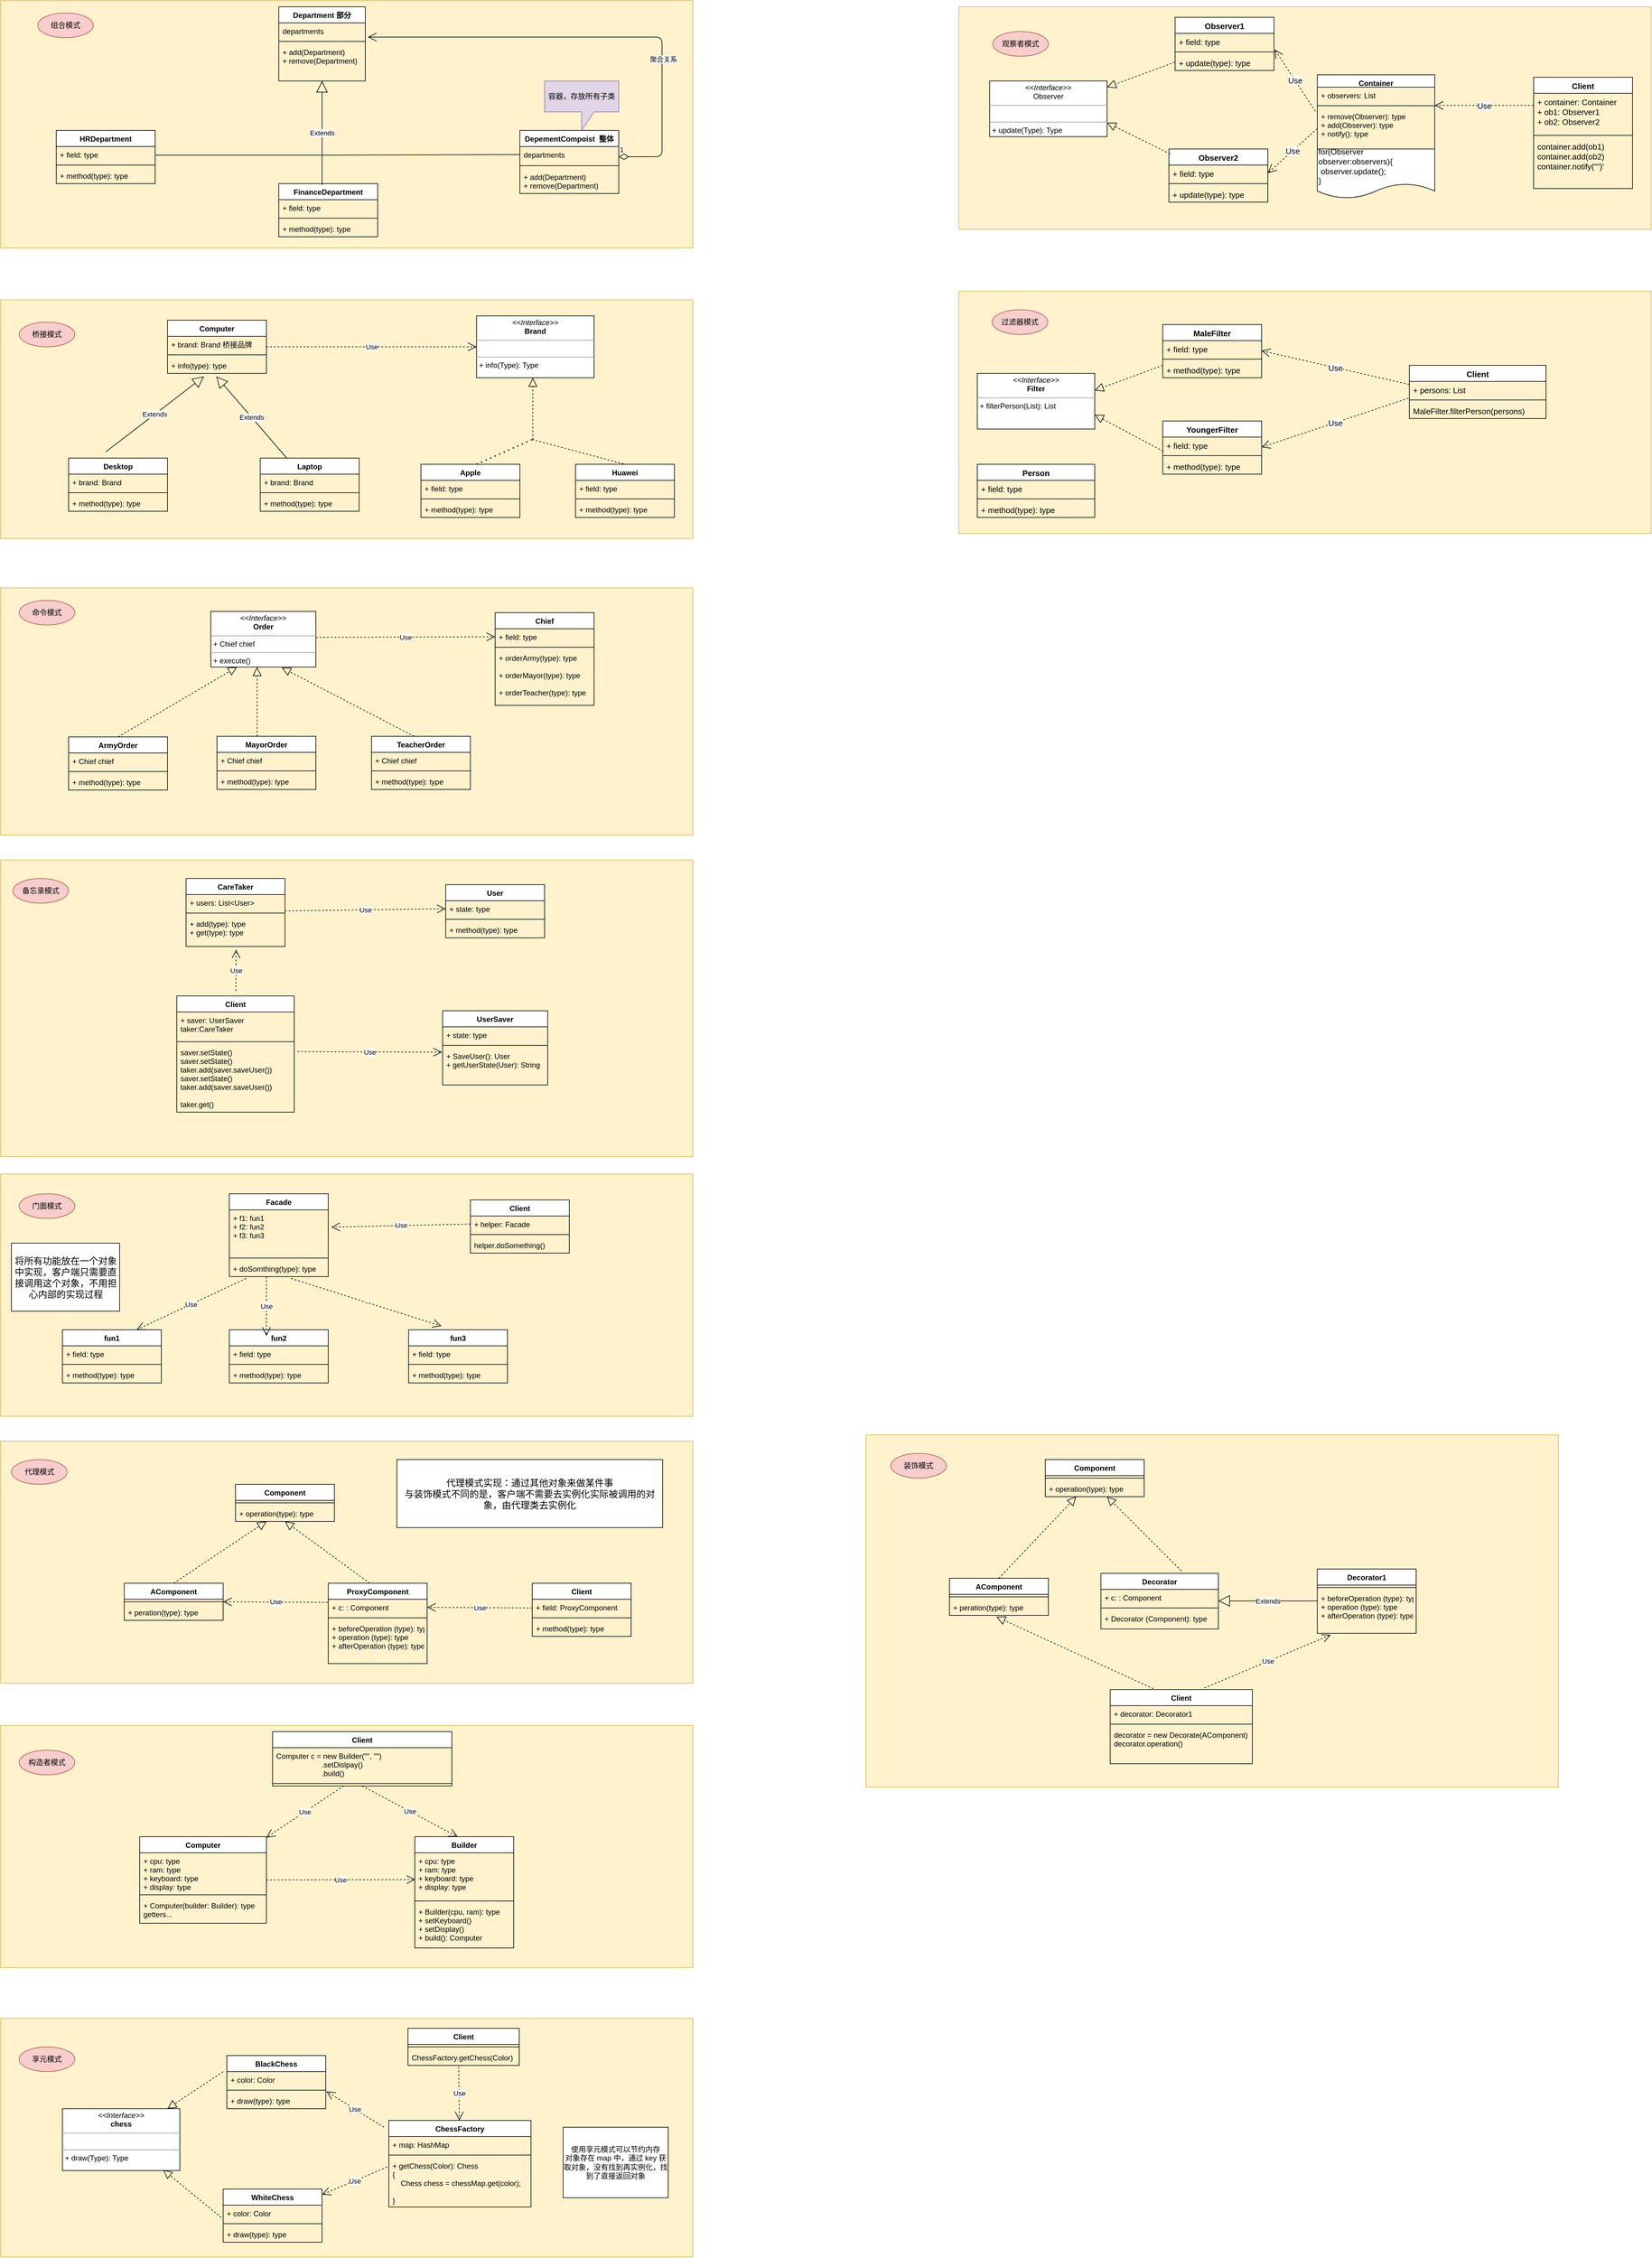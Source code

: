 <mxfile version="15.5.2" type="github">
  <diagram id="GvEr7ZdmqmjLP1MKs6Ed" name="第 1 页">
    <mxGraphModel dx="2354" dy="1409" grid="1" gridSize="10" guides="1" tooltips="1" connect="1" arrows="1" fold="1" page="1" pageScale="1" pageWidth="1169" pageHeight="827" math="0" shadow="0">
      <root>
        <mxCell id="0" />
        <mxCell id="1" parent="0" />
        <mxCell id="4RA-uVg1aK_W-1CRaHT_-1" value="" style="rounded=0;whiteSpace=wrap;html=1;fillColor=#fff2cc;strokeColor=#d6b656;" parent="1" vertex="1">
          <mxGeometry x="-1110" y="-750" width="1120" height="400" as="geometry" />
        </mxCell>
        <mxCell id="4RA-uVg1aK_W-1CRaHT_-2" value="组合模式" style="ellipse;whiteSpace=wrap;html=1;fillColor=#f8cecc;strokeColor=#b85450;" parent="1" vertex="1">
          <mxGeometry x="-1050" y="-730" width="90" height="40" as="geometry" />
        </mxCell>
        <mxCell id="4RA-uVg1aK_W-1CRaHT_-3" value="Department 部分" style="swimlane;fontStyle=1;align=center;verticalAlign=top;childLayout=stackLayout;horizontal=1;startSize=26;horizontalStack=0;resizeParent=1;resizeParentMax=0;resizeLast=0;collapsible=1;marginBottom=0;" parent="1" vertex="1">
          <mxGeometry x="-660" y="-740" width="140" height="120" as="geometry" />
        </mxCell>
        <mxCell id="4RA-uVg1aK_W-1CRaHT_-4" value="departments" style="text;strokeColor=none;fillColor=none;align=left;verticalAlign=top;spacingLeft=4;spacingRight=4;overflow=hidden;rotatable=0;points=[[0,0.5],[1,0.5]];portConstraint=eastwest;" parent="4RA-uVg1aK_W-1CRaHT_-3" vertex="1">
          <mxGeometry y="26" width="140" height="26" as="geometry" />
        </mxCell>
        <mxCell id="4RA-uVg1aK_W-1CRaHT_-5" value="" style="line;strokeWidth=1;fillColor=none;align=left;verticalAlign=middle;spacingTop=-1;spacingLeft=3;spacingRight=3;rotatable=0;labelPosition=right;points=[];portConstraint=eastwest;" parent="4RA-uVg1aK_W-1CRaHT_-3" vertex="1">
          <mxGeometry y="52" width="140" height="8" as="geometry" />
        </mxCell>
        <mxCell id="4RA-uVg1aK_W-1CRaHT_-6" value="+ add(Department)&#xa;+ remove(Department)" style="text;strokeColor=none;fillColor=none;align=left;verticalAlign=top;spacingLeft=4;spacingRight=4;overflow=hidden;rotatable=0;points=[[0,0.5],[1,0.5]];portConstraint=eastwest;" parent="4RA-uVg1aK_W-1CRaHT_-3" vertex="1">
          <mxGeometry y="60" width="140" height="60" as="geometry" />
        </mxCell>
        <mxCell id="4RA-uVg1aK_W-1CRaHT_-7" value="HRDepartment" style="swimlane;fontStyle=1;align=center;verticalAlign=top;childLayout=stackLayout;horizontal=1;startSize=26;horizontalStack=0;resizeParent=1;resizeParentMax=0;resizeLast=0;collapsible=1;marginBottom=0;" parent="1" vertex="1">
          <mxGeometry x="-1020" y="-540" width="160" height="86" as="geometry" />
        </mxCell>
        <mxCell id="4RA-uVg1aK_W-1CRaHT_-8" value="+ field: type" style="text;strokeColor=none;fillColor=none;align=left;verticalAlign=top;spacingLeft=4;spacingRight=4;overflow=hidden;rotatable=0;points=[[0,0.5],[1,0.5]];portConstraint=eastwest;" parent="4RA-uVg1aK_W-1CRaHT_-7" vertex="1">
          <mxGeometry y="26" width="160" height="26" as="geometry" />
        </mxCell>
        <mxCell id="4RA-uVg1aK_W-1CRaHT_-9" value="" style="line;strokeWidth=1;fillColor=none;align=left;verticalAlign=middle;spacingTop=-1;spacingLeft=3;spacingRight=3;rotatable=0;labelPosition=right;points=[];portConstraint=eastwest;" parent="4RA-uVg1aK_W-1CRaHT_-7" vertex="1">
          <mxGeometry y="52" width="160" height="8" as="geometry" />
        </mxCell>
        <mxCell id="4RA-uVg1aK_W-1CRaHT_-10" value="+ method(type): type" style="text;strokeColor=none;fillColor=none;align=left;verticalAlign=top;spacingLeft=4;spacingRight=4;overflow=hidden;rotatable=0;points=[[0,0.5],[1,0.5]];portConstraint=eastwest;" parent="4RA-uVg1aK_W-1CRaHT_-7" vertex="1">
          <mxGeometry y="60" width="160" height="26" as="geometry" />
        </mxCell>
        <mxCell id="4RA-uVg1aK_W-1CRaHT_-11" value="FinanceDepartment" style="swimlane;fontStyle=1;align=center;verticalAlign=top;childLayout=stackLayout;horizontal=1;startSize=26;horizontalStack=0;resizeParent=1;resizeParentMax=0;resizeLast=0;collapsible=1;marginBottom=0;" parent="1" vertex="1">
          <mxGeometry x="-660" y="-454" width="160" height="86" as="geometry" />
        </mxCell>
        <mxCell id="4RA-uVg1aK_W-1CRaHT_-12" value="+ field: type" style="text;strokeColor=none;fillColor=none;align=left;verticalAlign=top;spacingLeft=4;spacingRight=4;overflow=hidden;rotatable=0;points=[[0,0.5],[1,0.5]];portConstraint=eastwest;" parent="4RA-uVg1aK_W-1CRaHT_-11" vertex="1">
          <mxGeometry y="26" width="160" height="26" as="geometry" />
        </mxCell>
        <mxCell id="4RA-uVg1aK_W-1CRaHT_-13" value="" style="line;strokeWidth=1;fillColor=none;align=left;verticalAlign=middle;spacingTop=-1;spacingLeft=3;spacingRight=3;rotatable=0;labelPosition=right;points=[];portConstraint=eastwest;" parent="4RA-uVg1aK_W-1CRaHT_-11" vertex="1">
          <mxGeometry y="52" width="160" height="8" as="geometry" />
        </mxCell>
        <mxCell id="4RA-uVg1aK_W-1CRaHT_-14" value="+ method(type): type" style="text;strokeColor=none;fillColor=none;align=left;verticalAlign=top;spacingLeft=4;spacingRight=4;overflow=hidden;rotatable=0;points=[[0,0.5],[1,0.5]];portConstraint=eastwest;" parent="4RA-uVg1aK_W-1CRaHT_-11" vertex="1">
          <mxGeometry y="60" width="160" height="26" as="geometry" />
        </mxCell>
        <mxCell id="4RA-uVg1aK_W-1CRaHT_-15" value="DepementCompoist  整体" style="swimlane;fontStyle=1;align=center;verticalAlign=top;childLayout=stackLayout;horizontal=1;startSize=26;horizontalStack=0;resizeParent=1;resizeParentMax=0;resizeLast=0;collapsible=1;marginBottom=0;" parent="1" vertex="1">
          <mxGeometry x="-270" y="-540" width="160" height="102" as="geometry" />
        </mxCell>
        <mxCell id="4RA-uVg1aK_W-1CRaHT_-16" value="departments " style="text;strokeColor=none;fillColor=none;align=left;verticalAlign=top;spacingLeft=4;spacingRight=4;overflow=hidden;rotatable=0;points=[[0,0.5],[1,0.5]];portConstraint=eastwest;" parent="4RA-uVg1aK_W-1CRaHT_-15" vertex="1">
          <mxGeometry y="26" width="160" height="26" as="geometry" />
        </mxCell>
        <mxCell id="4RA-uVg1aK_W-1CRaHT_-17" value="" style="line;strokeWidth=1;fillColor=none;align=left;verticalAlign=middle;spacingTop=-1;spacingLeft=3;spacingRight=3;rotatable=0;labelPosition=right;points=[];portConstraint=eastwest;" parent="4RA-uVg1aK_W-1CRaHT_-15" vertex="1">
          <mxGeometry y="52" width="160" height="10" as="geometry" />
        </mxCell>
        <mxCell id="4RA-uVg1aK_W-1CRaHT_-18" value="+ add(Department)&#xa;+ remove(Department)" style="text;strokeColor=none;fillColor=none;align=left;verticalAlign=top;spacingLeft=4;spacingRight=4;overflow=hidden;rotatable=0;points=[[0,0.5],[1,0.5]];portConstraint=eastwest;" parent="4RA-uVg1aK_W-1CRaHT_-15" vertex="1">
          <mxGeometry y="62" width="160" height="40" as="geometry" />
        </mxCell>
        <mxCell id="4RA-uVg1aK_W-1CRaHT_-22" value="Extends" style="endArrow=block;endSize=16;endFill=0;html=1;exitX=0.375;exitY=0.023;exitDx=0;exitDy=0;exitPerimeter=0;" parent="1" edge="1">
          <mxGeometry width="160" relative="1" as="geometry">
            <mxPoint x="-590" y="-452.022" as="sourcePoint" />
            <mxPoint x="-590" y="-620" as="targetPoint" />
          </mxGeometry>
        </mxCell>
        <mxCell id="4RA-uVg1aK_W-1CRaHT_-23" value="容器，存放所有子类" style="shape=callout;whiteSpace=wrap;html=1;perimeter=calloutPerimeter;fillColor=#e1d5e7;strokeColor=#9673a6;" parent="1" vertex="1">
          <mxGeometry x="-230" y="-620" width="120" height="80" as="geometry" />
        </mxCell>
        <mxCell id="4RA-uVg1aK_W-1CRaHT_-25" value="" style="endArrow=none;html=1;exitX=1;exitY=0.538;exitDx=0;exitDy=0;exitPerimeter=0;" parent="1" source="4RA-uVg1aK_W-1CRaHT_-8" edge="1">
          <mxGeometry width="50" height="50" relative="1" as="geometry">
            <mxPoint x="-860" y="-460" as="sourcePoint" />
            <mxPoint x="-590" y="-500" as="targetPoint" />
          </mxGeometry>
        </mxCell>
        <mxCell id="4RA-uVg1aK_W-1CRaHT_-26" value="" style="endArrow=none;html=1;entryX=0;entryY=0.5;entryDx=0;entryDy=0;" parent="1" target="4RA-uVg1aK_W-1CRaHT_-16" edge="1">
          <mxGeometry width="50" height="50" relative="1" as="geometry">
            <mxPoint x="-590" y="-500" as="sourcePoint" />
            <mxPoint x="-470" y="-530" as="targetPoint" />
          </mxGeometry>
        </mxCell>
        <mxCell id="4RA-uVg1aK_W-1CRaHT_-27" value="1" style="endArrow=open;html=1;endSize=12;startArrow=diamondThin;startSize=14;startFill=0;edgeStyle=orthogonalEdgeStyle;align=left;verticalAlign=bottom;entryX=1.029;entryY=0.885;entryDx=0;entryDy=0;entryPerimeter=0;" parent="1" target="4RA-uVg1aK_W-1CRaHT_-4" edge="1">
          <mxGeometry x="-1" y="3" relative="1" as="geometry">
            <mxPoint x="-110" y="-497.5" as="sourcePoint" />
            <mxPoint x="50" y="-497.5" as="targetPoint" />
            <Array as="points">
              <mxPoint x="-40" y="-497" />
              <mxPoint x="-40" y="-691" />
            </Array>
          </mxGeometry>
        </mxCell>
        <mxCell id="4RA-uVg1aK_W-1CRaHT_-28" value="聚合关系" style="edgeLabel;html=1;align=center;verticalAlign=middle;resizable=0;points=[];" parent="4RA-uVg1aK_W-1CRaHT_-27" vertex="1" connectable="0">
          <mxGeometry x="-0.385" y="-2" relative="1" as="geometry">
            <mxPoint as="offset" />
          </mxGeometry>
        </mxCell>
        <mxCell id="4RA-uVg1aK_W-1CRaHT_-29" value="" style="rounded=0;whiteSpace=wrap;html=1;fillColor=#fff2cc;strokeColor=#d6b656;" parent="1" vertex="1">
          <mxGeometry x="-1110" y="-266" width="1120" height="386" as="geometry" />
        </mxCell>
        <mxCell id="4RA-uVg1aK_W-1CRaHT_-30" value="桥接模式" style="ellipse;whiteSpace=wrap;html=1;fillColor=#f8cecc;strokeColor=#b85450;" parent="1" vertex="1">
          <mxGeometry x="-1080" y="-230" width="90" height="40" as="geometry" />
        </mxCell>
        <mxCell id="4RA-uVg1aK_W-1CRaHT_-31" value="Computer" style="swimlane;fontStyle=1;align=center;verticalAlign=top;childLayout=stackLayout;horizontal=1;startSize=26;horizontalStack=0;resizeParent=1;resizeParentMax=0;resizeLast=0;collapsible=1;marginBottom=0;" parent="1" vertex="1">
          <mxGeometry x="-840" y="-233" width="160" height="86" as="geometry" />
        </mxCell>
        <mxCell id="4RA-uVg1aK_W-1CRaHT_-32" value="+ brand: Brand 桥接品牌" style="text;strokeColor=none;fillColor=none;align=left;verticalAlign=top;spacingLeft=4;spacingRight=4;overflow=hidden;rotatable=0;points=[[0,0.5],[1,0.5]];portConstraint=eastwest;" parent="4RA-uVg1aK_W-1CRaHT_-31" vertex="1">
          <mxGeometry y="26" width="160" height="26" as="geometry" />
        </mxCell>
        <mxCell id="4RA-uVg1aK_W-1CRaHT_-33" value="" style="line;strokeWidth=1;fillColor=none;align=left;verticalAlign=middle;spacingTop=-1;spacingLeft=3;spacingRight=3;rotatable=0;labelPosition=right;points=[];portConstraint=eastwest;" parent="4RA-uVg1aK_W-1CRaHT_-31" vertex="1">
          <mxGeometry y="52" width="160" height="8" as="geometry" />
        </mxCell>
        <mxCell id="4RA-uVg1aK_W-1CRaHT_-34" value="+ info(type): type" style="text;strokeColor=none;fillColor=none;align=left;verticalAlign=top;spacingLeft=4;spacingRight=4;overflow=hidden;rotatable=0;points=[[0,0.5],[1,0.5]];portConstraint=eastwest;" parent="4RA-uVg1aK_W-1CRaHT_-31" vertex="1">
          <mxGeometry y="60" width="160" height="26" as="geometry" />
        </mxCell>
        <mxCell id="4RA-uVg1aK_W-1CRaHT_-49" value="&lt;p style=&quot;margin: 0px ; margin-top: 4px ; text-align: center&quot;&gt;&lt;i&gt;&amp;lt;&amp;lt;Interface&amp;gt;&amp;gt;&lt;/i&gt;&lt;br&gt;&lt;b&gt;Brand&lt;/b&gt;&lt;/p&gt;&lt;hr size=&quot;1&quot;&gt;&lt;p style=&quot;margin: 0px ; margin-left: 4px&quot;&gt;&lt;br&gt;&lt;/p&gt;&lt;hr size=&quot;1&quot;&gt;&lt;p style=&quot;margin: 0px ; margin-left: 4px&quot;&gt;+ info(Type): Type&lt;br&gt;&lt;/p&gt;" style="verticalAlign=top;align=left;overflow=fill;fontSize=12;fontFamily=Helvetica;html=1;" parent="1" vertex="1">
          <mxGeometry x="-340" y="-240" width="190" height="100" as="geometry" />
        </mxCell>
        <mxCell id="4RA-uVg1aK_W-1CRaHT_-50" value="Desktop" style="swimlane;fontStyle=1;align=center;verticalAlign=top;childLayout=stackLayout;horizontal=1;startSize=26;horizontalStack=0;resizeParent=1;resizeParentMax=0;resizeLast=0;collapsible=1;marginBottom=0;" parent="1" vertex="1">
          <mxGeometry x="-1000" y="-10" width="160" height="86" as="geometry" />
        </mxCell>
        <mxCell id="4RA-uVg1aK_W-1CRaHT_-51" value="+ brand: Brand" style="text;strokeColor=none;fillColor=none;align=left;verticalAlign=top;spacingLeft=4;spacingRight=4;overflow=hidden;rotatable=0;points=[[0,0.5],[1,0.5]];portConstraint=eastwest;" parent="4RA-uVg1aK_W-1CRaHT_-50" vertex="1">
          <mxGeometry y="26" width="160" height="26" as="geometry" />
        </mxCell>
        <mxCell id="4RA-uVg1aK_W-1CRaHT_-52" value="" style="line;strokeWidth=1;fillColor=none;align=left;verticalAlign=middle;spacingTop=-1;spacingLeft=3;spacingRight=3;rotatable=0;labelPosition=right;points=[];portConstraint=eastwest;" parent="4RA-uVg1aK_W-1CRaHT_-50" vertex="1">
          <mxGeometry y="52" width="160" height="8" as="geometry" />
        </mxCell>
        <mxCell id="4RA-uVg1aK_W-1CRaHT_-53" value="+ method(type): type" style="text;strokeColor=none;fillColor=none;align=left;verticalAlign=top;spacingLeft=4;spacingRight=4;overflow=hidden;rotatable=0;points=[[0,0.5],[1,0.5]];portConstraint=eastwest;" parent="4RA-uVg1aK_W-1CRaHT_-50" vertex="1">
          <mxGeometry y="60" width="160" height="26" as="geometry" />
        </mxCell>
        <mxCell id="4RA-uVg1aK_W-1CRaHT_-54" value="Laptop" style="swimlane;fontStyle=1;align=center;verticalAlign=top;childLayout=stackLayout;horizontal=1;startSize=26;horizontalStack=0;resizeParent=1;resizeParentMax=0;resizeLast=0;collapsible=1;marginBottom=0;" parent="1" vertex="1">
          <mxGeometry x="-690" y="-10" width="160" height="86" as="geometry" />
        </mxCell>
        <mxCell id="4RA-uVg1aK_W-1CRaHT_-55" value="+ brand: Brand" style="text;strokeColor=none;fillColor=none;align=left;verticalAlign=top;spacingLeft=4;spacingRight=4;overflow=hidden;rotatable=0;points=[[0,0.5],[1,0.5]];portConstraint=eastwest;" parent="4RA-uVg1aK_W-1CRaHT_-54" vertex="1">
          <mxGeometry y="26" width="160" height="26" as="geometry" />
        </mxCell>
        <mxCell id="4RA-uVg1aK_W-1CRaHT_-56" value="" style="line;strokeWidth=1;fillColor=none;align=left;verticalAlign=middle;spacingTop=-1;spacingLeft=3;spacingRight=3;rotatable=0;labelPosition=right;points=[];portConstraint=eastwest;" parent="4RA-uVg1aK_W-1CRaHT_-54" vertex="1">
          <mxGeometry y="52" width="160" height="8" as="geometry" />
        </mxCell>
        <mxCell id="4RA-uVg1aK_W-1CRaHT_-57" value="+ method(type): type" style="text;strokeColor=none;fillColor=none;align=left;verticalAlign=top;spacingLeft=4;spacingRight=4;overflow=hidden;rotatable=0;points=[[0,0.5],[1,0.5]];portConstraint=eastwest;" parent="4RA-uVg1aK_W-1CRaHT_-54" vertex="1">
          <mxGeometry y="60" width="160" height="26" as="geometry" />
        </mxCell>
        <mxCell id="4RA-uVg1aK_W-1CRaHT_-58" value="Apple" style="swimlane;fontStyle=1;align=center;verticalAlign=top;childLayout=stackLayout;horizontal=1;startSize=26;horizontalStack=0;resizeParent=1;resizeParentMax=0;resizeLast=0;collapsible=1;marginBottom=0;" parent="1" vertex="1">
          <mxGeometry x="-430" width="160" height="86" as="geometry" />
        </mxCell>
        <mxCell id="4RA-uVg1aK_W-1CRaHT_-59" value="+ field: type" style="text;strokeColor=none;fillColor=none;align=left;verticalAlign=top;spacingLeft=4;spacingRight=4;overflow=hidden;rotatable=0;points=[[0,0.5],[1,0.5]];portConstraint=eastwest;" parent="4RA-uVg1aK_W-1CRaHT_-58" vertex="1">
          <mxGeometry y="26" width="160" height="26" as="geometry" />
        </mxCell>
        <mxCell id="4RA-uVg1aK_W-1CRaHT_-60" value="" style="line;strokeWidth=1;fillColor=none;align=left;verticalAlign=middle;spacingTop=-1;spacingLeft=3;spacingRight=3;rotatable=0;labelPosition=right;points=[];portConstraint=eastwest;" parent="4RA-uVg1aK_W-1CRaHT_-58" vertex="1">
          <mxGeometry y="52" width="160" height="8" as="geometry" />
        </mxCell>
        <mxCell id="4RA-uVg1aK_W-1CRaHT_-61" value="+ method(type): type" style="text;strokeColor=none;fillColor=none;align=left;verticalAlign=top;spacingLeft=4;spacingRight=4;overflow=hidden;rotatable=0;points=[[0,0.5],[1,0.5]];portConstraint=eastwest;" parent="4RA-uVg1aK_W-1CRaHT_-58" vertex="1">
          <mxGeometry y="60" width="160" height="26" as="geometry" />
        </mxCell>
        <mxCell id="4RA-uVg1aK_W-1CRaHT_-62" value="Huawei" style="swimlane;fontStyle=1;align=center;verticalAlign=top;childLayout=stackLayout;horizontal=1;startSize=26;horizontalStack=0;resizeParent=1;resizeParentMax=0;resizeLast=0;collapsible=1;marginBottom=0;" parent="1" vertex="1">
          <mxGeometry x="-180" width="160" height="86" as="geometry" />
        </mxCell>
        <mxCell id="4RA-uVg1aK_W-1CRaHT_-63" value="+ field: type" style="text;strokeColor=none;fillColor=none;align=left;verticalAlign=top;spacingLeft=4;spacingRight=4;overflow=hidden;rotatable=0;points=[[0,0.5],[1,0.5]];portConstraint=eastwest;" parent="4RA-uVg1aK_W-1CRaHT_-62" vertex="1">
          <mxGeometry y="26" width="160" height="26" as="geometry" />
        </mxCell>
        <mxCell id="4RA-uVg1aK_W-1CRaHT_-64" value="" style="line;strokeWidth=1;fillColor=none;align=left;verticalAlign=middle;spacingTop=-1;spacingLeft=3;spacingRight=3;rotatable=0;labelPosition=right;points=[];portConstraint=eastwest;" parent="4RA-uVg1aK_W-1CRaHT_-62" vertex="1">
          <mxGeometry y="52" width="160" height="8" as="geometry" />
        </mxCell>
        <mxCell id="4RA-uVg1aK_W-1CRaHT_-65" value="+ method(type): type" style="text;strokeColor=none;fillColor=none;align=left;verticalAlign=top;spacingLeft=4;spacingRight=4;overflow=hidden;rotatable=0;points=[[0,0.5],[1,0.5]];portConstraint=eastwest;" parent="4RA-uVg1aK_W-1CRaHT_-62" vertex="1">
          <mxGeometry y="60" width="160" height="26" as="geometry" />
        </mxCell>
        <mxCell id="4RA-uVg1aK_W-1CRaHT_-66" value="" style="endArrow=block;dashed=1;endFill=0;endSize=12;html=1;entryX=0.5;entryY=1;entryDx=0;entryDy=0;" parent="1" edge="1">
          <mxGeometry width="160" relative="1" as="geometry">
            <mxPoint x="-249" y="-40" as="sourcePoint" />
            <mxPoint x="-249" y="-140" as="targetPoint" />
          </mxGeometry>
        </mxCell>
        <mxCell id="4RA-uVg1aK_W-1CRaHT_-67" value="" style="endArrow=none;dashed=1;html=1;dashPattern=1 3;strokeWidth=2;" parent="1" edge="1">
          <mxGeometry width="50" height="50" relative="1" as="geometry">
            <mxPoint x="-340" as="sourcePoint" />
            <mxPoint x="-250" y="-40" as="targetPoint" />
          </mxGeometry>
        </mxCell>
        <mxCell id="4RA-uVg1aK_W-1CRaHT_-68" value="" style="endArrow=none;dashed=1;html=1;entryX=0.5;entryY=0;entryDx=0;entryDy=0;" parent="1" target="4RA-uVg1aK_W-1CRaHT_-62" edge="1">
          <mxGeometry width="50" height="50" relative="1" as="geometry">
            <mxPoint x="-250" y="-40" as="sourcePoint" />
            <mxPoint x="-150" y="-33.782" as="targetPoint" />
          </mxGeometry>
        </mxCell>
        <mxCell id="4RA-uVg1aK_W-1CRaHT_-69" value="Extends" style="endArrow=block;endSize=16;endFill=0;html=1;entryX=0.369;entryY=1.192;entryDx=0;entryDy=0;entryPerimeter=0;" parent="1" target="4RA-uVg1aK_W-1CRaHT_-34" edge="1">
          <mxGeometry width="160" relative="1" as="geometry">
            <mxPoint x="-940" y="-20" as="sourcePoint" />
            <mxPoint x="-780" y="-20" as="targetPoint" />
          </mxGeometry>
        </mxCell>
        <mxCell id="4RA-uVg1aK_W-1CRaHT_-70" value="Extends" style="endArrow=block;endSize=16;endFill=0;html=1;entryX=0.494;entryY=1.192;entryDx=0;entryDy=0;entryPerimeter=0;" parent="1" source="4RA-uVg1aK_W-1CRaHT_-54" target="4RA-uVg1aK_W-1CRaHT_-34" edge="1">
          <mxGeometry width="160" relative="1" as="geometry">
            <mxPoint x="-760" y="-110" as="sourcePoint" />
            <mxPoint x="-600" y="-110" as="targetPoint" />
          </mxGeometry>
        </mxCell>
        <mxCell id="4RA-uVg1aK_W-1CRaHT_-71" value="Use" style="endArrow=open;endSize=12;dashed=1;html=1;entryX=0;entryY=0.5;entryDx=0;entryDy=0;" parent="1" target="4RA-uVg1aK_W-1CRaHT_-49" edge="1">
          <mxGeometry width="160" relative="1" as="geometry">
            <mxPoint x="-680" y="-190" as="sourcePoint" />
            <mxPoint x="-520" y="-190" as="targetPoint" />
          </mxGeometry>
        </mxCell>
        <mxCell id="ZDhv_CocWmKx3d2dLBUa-2" value="" style="rounded=0;whiteSpace=wrap;html=1;hachureGap=4;pointerEvents=0;fillColor=#fff2cc;strokeColor=#d6b656;" parent="1" vertex="1">
          <mxGeometry x="-1110" y="200" width="1120" height="400" as="geometry" />
        </mxCell>
        <mxCell id="ZDhv_CocWmKx3d2dLBUa-3" value="命令模式" style="ellipse;whiteSpace=wrap;html=1;fillColor=#f8cecc;strokeColor=#b85450;" parent="1" vertex="1">
          <mxGeometry x="-1080" y="220" width="90" height="40" as="geometry" />
        </mxCell>
        <mxCell id="ZDhv_CocWmKx3d2dLBUa-4" value="Chief" style="swimlane;fontStyle=1;align=center;verticalAlign=top;childLayout=stackLayout;horizontal=1;startSize=26;horizontalStack=0;resizeParent=1;resizeParentMax=0;resizeLast=0;collapsible=1;marginBottom=0;hachureGap=4;pointerEvents=0;" parent="1" vertex="1">
          <mxGeometry x="-310" y="240" width="160" height="150" as="geometry" />
        </mxCell>
        <mxCell id="ZDhv_CocWmKx3d2dLBUa-5" value="+ field: type" style="text;strokeColor=none;fillColor=none;align=left;verticalAlign=top;spacingLeft=4;spacingRight=4;overflow=hidden;rotatable=0;points=[[0,0.5],[1,0.5]];portConstraint=eastwest;" parent="ZDhv_CocWmKx3d2dLBUa-4" vertex="1">
          <mxGeometry y="26" width="160" height="26" as="geometry" />
        </mxCell>
        <mxCell id="ZDhv_CocWmKx3d2dLBUa-6" value="" style="line;strokeWidth=1;fillColor=none;align=left;verticalAlign=middle;spacingTop=-1;spacingLeft=3;spacingRight=3;rotatable=0;labelPosition=right;points=[];portConstraint=eastwest;" parent="ZDhv_CocWmKx3d2dLBUa-4" vertex="1">
          <mxGeometry y="52" width="160" height="8" as="geometry" />
        </mxCell>
        <mxCell id="ZDhv_CocWmKx3d2dLBUa-7" value="+ orderArmy(type): type&#xa;&#xa;+ orderMayor(type): type&#xa;&#xa;+ orderTeacher(type): type" style="text;strokeColor=none;fillColor=none;align=left;verticalAlign=top;spacingLeft=4;spacingRight=4;overflow=hidden;rotatable=0;points=[[0,0.5],[1,0.5]];portConstraint=eastwest;" parent="ZDhv_CocWmKx3d2dLBUa-4" vertex="1">
          <mxGeometry y="60" width="160" height="90" as="geometry" />
        </mxCell>
        <mxCell id="ZDhv_CocWmKx3d2dLBUa-12" value="&lt;p style=&quot;margin: 0px ; margin-top: 4px ; text-align: center&quot;&gt;&lt;i&gt;&amp;lt;&amp;lt;Interface&amp;gt;&amp;gt;&lt;/i&gt;&lt;br&gt;&lt;b&gt;Order&lt;/b&gt;&lt;/p&gt;&lt;hr size=&quot;1&quot;&gt;&lt;p style=&quot;margin: 0px ; margin-left: 4px&quot;&gt;+ Chief chief&lt;br&gt;&lt;/p&gt;&lt;hr size=&quot;1&quot;&gt;&lt;p style=&quot;margin: 0px ; margin-left: 4px&quot;&gt;+ execute()&lt;/p&gt;" style="verticalAlign=top;align=left;overflow=fill;fontSize=12;fontFamily=Helvetica;html=1;hachureGap=4;pointerEvents=0;" parent="1" vertex="1">
          <mxGeometry x="-770" y="238" width="170" height="90" as="geometry" />
        </mxCell>
        <mxCell id="ZDhv_CocWmKx3d2dLBUa-13" value="ArmyOrder" style="swimlane;fontStyle=1;align=center;verticalAlign=top;childLayout=stackLayout;horizontal=1;startSize=26;horizontalStack=0;resizeParent=1;resizeParentMax=0;resizeLast=0;collapsible=1;marginBottom=0;hachureGap=4;pointerEvents=0;" parent="1" vertex="1">
          <mxGeometry x="-1000" y="441" width="160" height="86" as="geometry" />
        </mxCell>
        <mxCell id="ZDhv_CocWmKx3d2dLBUa-14" value="+ Chief chief" style="text;strokeColor=none;fillColor=none;align=left;verticalAlign=top;spacingLeft=4;spacingRight=4;overflow=hidden;rotatable=0;points=[[0,0.5],[1,0.5]];portConstraint=eastwest;" parent="ZDhv_CocWmKx3d2dLBUa-13" vertex="1">
          <mxGeometry y="26" width="160" height="26" as="geometry" />
        </mxCell>
        <mxCell id="ZDhv_CocWmKx3d2dLBUa-15" value="" style="line;strokeWidth=1;fillColor=none;align=left;verticalAlign=middle;spacingTop=-1;spacingLeft=3;spacingRight=3;rotatable=0;labelPosition=right;points=[];portConstraint=eastwest;" parent="ZDhv_CocWmKx3d2dLBUa-13" vertex="1">
          <mxGeometry y="52" width="160" height="8" as="geometry" />
        </mxCell>
        <mxCell id="ZDhv_CocWmKx3d2dLBUa-16" value="+ method(type): type" style="text;strokeColor=none;fillColor=none;align=left;verticalAlign=top;spacingLeft=4;spacingRight=4;overflow=hidden;rotatable=0;points=[[0,0.5],[1,0.5]];portConstraint=eastwest;" parent="ZDhv_CocWmKx3d2dLBUa-13" vertex="1">
          <mxGeometry y="60" width="160" height="26" as="geometry" />
        </mxCell>
        <mxCell id="ZDhv_CocWmKx3d2dLBUa-17" value="MayorOrder" style="swimlane;fontStyle=1;align=center;verticalAlign=top;childLayout=stackLayout;horizontal=1;startSize=26;horizontalStack=0;resizeParent=1;resizeParentMax=0;resizeLast=0;collapsible=1;marginBottom=0;hachureGap=4;pointerEvents=0;" parent="1" vertex="1">
          <mxGeometry x="-760" y="440" width="160" height="86" as="geometry" />
        </mxCell>
        <mxCell id="ZDhv_CocWmKx3d2dLBUa-18" value="+ Chief chief" style="text;strokeColor=none;fillColor=none;align=left;verticalAlign=top;spacingLeft=4;spacingRight=4;overflow=hidden;rotatable=0;points=[[0,0.5],[1,0.5]];portConstraint=eastwest;" parent="ZDhv_CocWmKx3d2dLBUa-17" vertex="1">
          <mxGeometry y="26" width="160" height="26" as="geometry" />
        </mxCell>
        <mxCell id="ZDhv_CocWmKx3d2dLBUa-19" value="" style="line;strokeWidth=1;fillColor=none;align=left;verticalAlign=middle;spacingTop=-1;spacingLeft=3;spacingRight=3;rotatable=0;labelPosition=right;points=[];portConstraint=eastwest;" parent="ZDhv_CocWmKx3d2dLBUa-17" vertex="1">
          <mxGeometry y="52" width="160" height="8" as="geometry" />
        </mxCell>
        <mxCell id="ZDhv_CocWmKx3d2dLBUa-20" value="+ method(type): type" style="text;strokeColor=none;fillColor=none;align=left;verticalAlign=top;spacingLeft=4;spacingRight=4;overflow=hidden;rotatable=0;points=[[0,0.5],[1,0.5]];portConstraint=eastwest;" parent="ZDhv_CocWmKx3d2dLBUa-17" vertex="1">
          <mxGeometry y="60" width="160" height="26" as="geometry" />
        </mxCell>
        <mxCell id="ZDhv_CocWmKx3d2dLBUa-21" value="TeacherOrder" style="swimlane;fontStyle=1;align=center;verticalAlign=top;childLayout=stackLayout;horizontal=1;startSize=26;horizontalStack=0;resizeParent=1;resizeParentMax=0;resizeLast=0;collapsible=1;marginBottom=0;hachureGap=4;pointerEvents=0;" parent="1" vertex="1">
          <mxGeometry x="-510" y="440" width="160" height="86" as="geometry" />
        </mxCell>
        <mxCell id="ZDhv_CocWmKx3d2dLBUa-22" value="+ Chief chief" style="text;strokeColor=none;fillColor=none;align=left;verticalAlign=top;spacingLeft=4;spacingRight=4;overflow=hidden;rotatable=0;points=[[0,0.5],[1,0.5]];portConstraint=eastwest;" parent="ZDhv_CocWmKx3d2dLBUa-21" vertex="1">
          <mxGeometry y="26" width="160" height="26" as="geometry" />
        </mxCell>
        <mxCell id="ZDhv_CocWmKx3d2dLBUa-23" value="" style="line;strokeWidth=1;fillColor=none;align=left;verticalAlign=middle;spacingTop=-1;spacingLeft=3;spacingRight=3;rotatable=0;labelPosition=right;points=[];portConstraint=eastwest;" parent="ZDhv_CocWmKx3d2dLBUa-21" vertex="1">
          <mxGeometry y="52" width="160" height="8" as="geometry" />
        </mxCell>
        <mxCell id="ZDhv_CocWmKx3d2dLBUa-24" value="+ method(type): type" style="text;strokeColor=none;fillColor=none;align=left;verticalAlign=top;spacingLeft=4;spacingRight=4;overflow=hidden;rotatable=0;points=[[0,0.5],[1,0.5]];portConstraint=eastwest;" parent="ZDhv_CocWmKx3d2dLBUa-21" vertex="1">
          <mxGeometry y="60" width="160" height="26" as="geometry" />
        </mxCell>
        <mxCell id="ZDhv_CocWmKx3d2dLBUa-28" value="" style="endArrow=block;dashed=1;endFill=0;endSize=12;html=1;sourcePerimeterSpacing=8;targetPerimeterSpacing=8;entryX=0.25;entryY=1;entryDx=0;entryDy=0;exitX=0.5;exitY=0;exitDx=0;exitDy=0;" parent="1" source="ZDhv_CocWmKx3d2dLBUa-13" target="ZDhv_CocWmKx3d2dLBUa-12" edge="1">
          <mxGeometry width="160" relative="1" as="geometry">
            <mxPoint x="-940" y="420" as="sourcePoint" />
            <mxPoint x="-780" y="420" as="targetPoint" />
          </mxGeometry>
        </mxCell>
        <mxCell id="ZDhv_CocWmKx3d2dLBUa-30" value="" style="endArrow=block;dashed=1;endFill=0;endSize=12;html=1;sourcePerimeterSpacing=8;targetPerimeterSpacing=8;entryX=0.441;entryY=1;entryDx=0;entryDy=0;entryPerimeter=0;exitX=0.406;exitY=0;exitDx=0;exitDy=0;exitPerimeter=0;" parent="1" source="ZDhv_CocWmKx3d2dLBUa-17" target="ZDhv_CocWmKx3d2dLBUa-12" edge="1">
          <mxGeometry width="160" relative="1" as="geometry">
            <mxPoint x="-660" y="390" as="sourcePoint" />
            <mxPoint x="-500" y="390" as="targetPoint" />
          </mxGeometry>
        </mxCell>
        <mxCell id="ZDhv_CocWmKx3d2dLBUa-31" value="" style="endArrow=block;dashed=1;endFill=0;endSize=12;html=1;sourcePerimeterSpacing=8;targetPerimeterSpacing=8;entryX=0.676;entryY=1.011;entryDx=0;entryDy=0;entryPerimeter=0;exitX=0.431;exitY=0;exitDx=0;exitDy=0;exitPerimeter=0;" parent="1" source="ZDhv_CocWmKx3d2dLBUa-21" target="ZDhv_CocWmKx3d2dLBUa-12" edge="1">
          <mxGeometry width="160" relative="1" as="geometry">
            <mxPoint x="-570" y="350" as="sourcePoint" />
            <mxPoint x="-410" y="350" as="targetPoint" />
          </mxGeometry>
        </mxCell>
        <mxCell id="ZDhv_CocWmKx3d2dLBUa-32" value="Use" style="endArrow=open;endSize=12;dashed=1;html=1;sourcePerimeterSpacing=8;targetPerimeterSpacing=8;entryX=0;entryY=0.5;entryDx=0;entryDy=0;" parent="1" target="ZDhv_CocWmKx3d2dLBUa-5" edge="1">
          <mxGeometry width="160" relative="1" as="geometry">
            <mxPoint x="-600" y="280" as="sourcePoint" />
            <mxPoint x="-440" y="280" as="targetPoint" />
          </mxGeometry>
        </mxCell>
        <mxCell id="ZDhv_CocWmKx3d2dLBUa-34" value="" style="rounded=0;whiteSpace=wrap;html=1;hachureGap=4;pointerEvents=0;fillColor=#fff2cc;strokeColor=#d6b656;" parent="1" vertex="1">
          <mxGeometry x="-1110" y="640" width="1120" height="480" as="geometry" />
        </mxCell>
        <mxCell id="ZDhv_CocWmKx3d2dLBUa-35" value="备忘录模式" style="ellipse;whiteSpace=wrap;html=1;fillColor=#f8cecc;strokeColor=#b85450;" parent="1" vertex="1">
          <mxGeometry x="-1090" y="670" width="90" height="40" as="geometry" />
        </mxCell>
        <mxCell id="ZDhv_CocWmKx3d2dLBUa-36" value="User" style="swimlane;fontStyle=1;align=center;verticalAlign=top;childLayout=stackLayout;horizontal=1;startSize=26;horizontalStack=0;resizeParent=1;resizeParentMax=0;resizeLast=0;collapsible=1;marginBottom=0;hachureGap=4;pointerEvents=0;" parent="1" vertex="1">
          <mxGeometry x="-390" y="680" width="160" height="86" as="geometry" />
        </mxCell>
        <mxCell id="ZDhv_CocWmKx3d2dLBUa-37" value="+ state: type" style="text;strokeColor=none;fillColor=none;align=left;verticalAlign=top;spacingLeft=4;spacingRight=4;overflow=hidden;rotatable=0;points=[[0,0.5],[1,0.5]];portConstraint=eastwest;" parent="ZDhv_CocWmKx3d2dLBUa-36" vertex="1">
          <mxGeometry y="26" width="160" height="26" as="geometry" />
        </mxCell>
        <mxCell id="ZDhv_CocWmKx3d2dLBUa-38" value="" style="line;strokeWidth=1;fillColor=none;align=left;verticalAlign=middle;spacingTop=-1;spacingLeft=3;spacingRight=3;rotatable=0;labelPosition=right;points=[];portConstraint=eastwest;" parent="ZDhv_CocWmKx3d2dLBUa-36" vertex="1">
          <mxGeometry y="52" width="160" height="8" as="geometry" />
        </mxCell>
        <mxCell id="ZDhv_CocWmKx3d2dLBUa-39" value="+ method(type): type" style="text;strokeColor=none;fillColor=none;align=left;verticalAlign=top;spacingLeft=4;spacingRight=4;overflow=hidden;rotatable=0;points=[[0,0.5],[1,0.5]];portConstraint=eastwest;" parent="ZDhv_CocWmKx3d2dLBUa-36" vertex="1">
          <mxGeometry y="60" width="160" height="26" as="geometry" />
        </mxCell>
        <mxCell id="ZDhv_CocWmKx3d2dLBUa-40" value="UserSaver" style="swimlane;fontStyle=1;align=center;verticalAlign=top;childLayout=stackLayout;horizontal=1;startSize=26;horizontalStack=0;resizeParent=1;resizeParentMax=0;resizeLast=0;collapsible=1;marginBottom=0;hachureGap=4;pointerEvents=0;" parent="1" vertex="1">
          <mxGeometry x="-395" y="884" width="170" height="120" as="geometry" />
        </mxCell>
        <mxCell id="ZDhv_CocWmKx3d2dLBUa-41" value="+ state: type" style="text;strokeColor=none;fillColor=none;align=left;verticalAlign=top;spacingLeft=4;spacingRight=4;overflow=hidden;rotatable=0;points=[[0,0.5],[1,0.5]];portConstraint=eastwest;" parent="ZDhv_CocWmKx3d2dLBUa-40" vertex="1">
          <mxGeometry y="26" width="170" height="26" as="geometry" />
        </mxCell>
        <mxCell id="ZDhv_CocWmKx3d2dLBUa-42" value="" style="line;strokeWidth=1;fillColor=none;align=left;verticalAlign=middle;spacingTop=-1;spacingLeft=3;spacingRight=3;rotatable=0;labelPosition=right;points=[];portConstraint=eastwest;" parent="ZDhv_CocWmKx3d2dLBUa-40" vertex="1">
          <mxGeometry y="52" width="170" height="8" as="geometry" />
        </mxCell>
        <mxCell id="ZDhv_CocWmKx3d2dLBUa-43" value="+ SaveUser(): User&#xa;+ getUserState(User): String" style="text;strokeColor=none;fillColor=none;align=left;verticalAlign=top;spacingLeft=4;spacingRight=4;overflow=hidden;rotatable=0;points=[[0,0.5],[1,0.5]];portConstraint=eastwest;" parent="ZDhv_CocWmKx3d2dLBUa-40" vertex="1">
          <mxGeometry y="60" width="170" height="60" as="geometry" />
        </mxCell>
        <mxCell id="ZDhv_CocWmKx3d2dLBUa-49" value="CareTaker" style="swimlane;fontStyle=1;align=center;verticalAlign=top;childLayout=stackLayout;horizontal=1;startSize=26;horizontalStack=0;resizeParent=1;resizeParentMax=0;resizeLast=0;collapsible=1;marginBottom=0;hachureGap=4;pointerEvents=0;" parent="1" vertex="1">
          <mxGeometry x="-810" y="670" width="160" height="110" as="geometry" />
        </mxCell>
        <mxCell id="ZDhv_CocWmKx3d2dLBUa-50" value="+ users: List&lt;User&gt;" style="text;strokeColor=none;fillColor=none;align=left;verticalAlign=top;spacingLeft=4;spacingRight=4;overflow=hidden;rotatable=0;points=[[0,0.5],[1,0.5]];portConstraint=eastwest;" parent="ZDhv_CocWmKx3d2dLBUa-49" vertex="1">
          <mxGeometry y="26" width="160" height="26" as="geometry" />
        </mxCell>
        <mxCell id="ZDhv_CocWmKx3d2dLBUa-51" value="" style="line;strokeWidth=1;fillColor=none;align=left;verticalAlign=middle;spacingTop=-1;spacingLeft=3;spacingRight=3;rotatable=0;labelPosition=right;points=[];portConstraint=eastwest;" parent="ZDhv_CocWmKx3d2dLBUa-49" vertex="1">
          <mxGeometry y="52" width="160" height="8" as="geometry" />
        </mxCell>
        <mxCell id="ZDhv_CocWmKx3d2dLBUa-52" value="+ add(type): type&#xa;+ get(type): type" style="text;strokeColor=none;fillColor=none;align=left;verticalAlign=top;spacingLeft=4;spacingRight=4;overflow=hidden;rotatable=0;points=[[0,0.5],[1,0.5]];portConstraint=eastwest;" parent="ZDhv_CocWmKx3d2dLBUa-49" vertex="1">
          <mxGeometry y="60" width="160" height="50" as="geometry" />
        </mxCell>
        <mxCell id="ZDhv_CocWmKx3d2dLBUa-53" value="Client" style="swimlane;fontStyle=1;align=center;verticalAlign=top;childLayout=stackLayout;horizontal=1;startSize=26;horizontalStack=0;resizeParent=1;resizeParentMax=0;resizeLast=0;collapsible=1;marginBottom=0;hachureGap=4;pointerEvents=0;" parent="1" vertex="1">
          <mxGeometry x="-825" y="860" width="190" height="188" as="geometry" />
        </mxCell>
        <mxCell id="ZDhv_CocWmKx3d2dLBUa-54" value="+ saver: UserSaver&#xa;taker:CareTaker" style="text;strokeColor=none;fillColor=none;align=left;verticalAlign=top;spacingLeft=4;spacingRight=4;overflow=hidden;rotatable=0;points=[[0,0.5],[1,0.5]];portConstraint=eastwest;" parent="ZDhv_CocWmKx3d2dLBUa-53" vertex="1">
          <mxGeometry y="26" width="190" height="44" as="geometry" />
        </mxCell>
        <mxCell id="ZDhv_CocWmKx3d2dLBUa-55" value="" style="line;strokeWidth=1;fillColor=none;align=left;verticalAlign=middle;spacingTop=-1;spacingLeft=3;spacingRight=3;rotatable=0;labelPosition=right;points=[];portConstraint=eastwest;" parent="ZDhv_CocWmKx3d2dLBUa-53" vertex="1">
          <mxGeometry y="70" width="190" height="8" as="geometry" />
        </mxCell>
        <mxCell id="ZDhv_CocWmKx3d2dLBUa-56" value="saver.setState()&#xa;saver.setState()&#xa;taker.add(saver.saveUser())&#xa;saver.setState()&#xa;taker.add(saver.saveUser())&#xa;&#xa;taker.get()&#xa;" style="text;strokeColor=none;fillColor=none;align=left;verticalAlign=top;spacingLeft=4;spacingRight=4;overflow=hidden;rotatable=0;points=[[0,0.5],[1,0.5]];portConstraint=eastwest;" parent="ZDhv_CocWmKx3d2dLBUa-53" vertex="1">
          <mxGeometry y="78" width="190" height="110" as="geometry" />
        </mxCell>
        <mxCell id="ZDhv_CocWmKx3d2dLBUa-57" value="Use" style="endArrow=open;endSize=12;dashed=1;html=1;sourcePerimeterSpacing=8;targetPerimeterSpacing=8;entryX=0;entryY=0.5;entryDx=0;entryDy=0;" parent="1" target="ZDhv_CocWmKx3d2dLBUa-37" edge="1">
          <mxGeometry width="160" relative="1" as="geometry">
            <mxPoint x="-650" y="722.5" as="sourcePoint" />
            <mxPoint x="-490" y="722.5" as="targetPoint" />
          </mxGeometry>
        </mxCell>
        <mxCell id="ZDhv_CocWmKx3d2dLBUa-58" value="Use" style="endArrow=open;endSize=12;dashed=1;html=1;sourcePerimeterSpacing=8;targetPerimeterSpacing=8;entryX=-0.006;entryY=0.117;entryDx=0;entryDy=0;entryPerimeter=0;" parent="1" target="ZDhv_CocWmKx3d2dLBUa-43" edge="1">
          <mxGeometry width="160" relative="1" as="geometry">
            <mxPoint x="-630" y="950" as="sourcePoint" />
            <mxPoint x="-470" y="950" as="targetPoint" />
          </mxGeometry>
        </mxCell>
        <mxCell id="ZDhv_CocWmKx3d2dLBUa-59" value="Use" style="endArrow=open;endSize=12;dashed=1;html=1;sourcePerimeterSpacing=8;targetPerimeterSpacing=8;entryX=0.506;entryY=1.1;entryDx=0;entryDy=0;entryPerimeter=0;" parent="1" source="ZDhv_CocWmKx3d2dLBUa-53" target="ZDhv_CocWmKx3d2dLBUa-52" edge="1">
          <mxGeometry width="160" relative="1" as="geometry">
            <mxPoint x="-770" y="820" as="sourcePoint" />
            <mxPoint x="-610" y="820" as="targetPoint" />
          </mxGeometry>
        </mxCell>
        <mxCell id="QkfoueiDYGQNY5Hvtzc9-1" value="" style="rounded=0;whiteSpace=wrap;html=1;hachureGap=4;pointerEvents=0;fillColor=#fff2cc;strokeColor=#d6b656;" parent="1" vertex="1">
          <mxGeometry x="-1110" y="1148" width="1120" height="392" as="geometry" />
        </mxCell>
        <mxCell id="QkfoueiDYGQNY5Hvtzc9-2" value="门面模式" style="ellipse;whiteSpace=wrap;html=1;fillColor=#f8cecc;strokeColor=#b85450;" parent="1" vertex="1">
          <mxGeometry x="-1080" y="1180" width="90" height="40" as="geometry" />
        </mxCell>
        <mxCell id="QkfoueiDYGQNY5Hvtzc9-3" value="Facade" style="swimlane;fontStyle=1;align=center;verticalAlign=top;childLayout=stackLayout;horizontal=1;startSize=26;horizontalStack=0;resizeParent=1;resizeParentMax=0;resizeLast=0;collapsible=1;marginBottom=0;hachureGap=4;pointerEvents=0;" parent="1" vertex="1">
          <mxGeometry x="-740" y="1180" width="160" height="134" as="geometry" />
        </mxCell>
        <mxCell id="QkfoueiDYGQNY5Hvtzc9-4" value="+ f1: fun1&#xa;+ f2: fun2&#xa;+ f3: fun3&#xa;" style="text;strokeColor=none;fillColor=none;align=left;verticalAlign=top;spacingLeft=4;spacingRight=4;overflow=hidden;rotatable=0;points=[[0,0.5],[1,0.5]];portConstraint=eastwest;" parent="QkfoueiDYGQNY5Hvtzc9-3" vertex="1">
          <mxGeometry y="26" width="160" height="74" as="geometry" />
        </mxCell>
        <mxCell id="QkfoueiDYGQNY5Hvtzc9-5" value="" style="line;strokeWidth=1;fillColor=none;align=left;verticalAlign=middle;spacingTop=-1;spacingLeft=3;spacingRight=3;rotatable=0;labelPosition=right;points=[];portConstraint=eastwest;" parent="QkfoueiDYGQNY5Hvtzc9-3" vertex="1">
          <mxGeometry y="100" width="160" height="8" as="geometry" />
        </mxCell>
        <mxCell id="QkfoueiDYGQNY5Hvtzc9-6" value="+ doSomthing(type): type" style="text;strokeColor=none;fillColor=none;align=left;verticalAlign=top;spacingLeft=4;spacingRight=4;overflow=hidden;rotatable=0;points=[[0,0.5],[1,0.5]];portConstraint=eastwest;" parent="QkfoueiDYGQNY5Hvtzc9-3" vertex="1">
          <mxGeometry y="108" width="160" height="26" as="geometry" />
        </mxCell>
        <mxCell id="QkfoueiDYGQNY5Hvtzc9-7" value="fun1" style="swimlane;fontStyle=1;align=center;verticalAlign=top;childLayout=stackLayout;horizontal=1;startSize=26;horizontalStack=0;resizeParent=1;resizeParentMax=0;resizeLast=0;collapsible=1;marginBottom=0;hachureGap=4;pointerEvents=0;" parent="1" vertex="1">
          <mxGeometry x="-1010" y="1400" width="160" height="86" as="geometry" />
        </mxCell>
        <mxCell id="QkfoueiDYGQNY5Hvtzc9-8" value="+ field: type" style="text;strokeColor=none;fillColor=none;align=left;verticalAlign=top;spacingLeft=4;spacingRight=4;overflow=hidden;rotatable=0;points=[[0,0.5],[1,0.5]];portConstraint=eastwest;" parent="QkfoueiDYGQNY5Hvtzc9-7" vertex="1">
          <mxGeometry y="26" width="160" height="26" as="geometry" />
        </mxCell>
        <mxCell id="QkfoueiDYGQNY5Hvtzc9-9" value="" style="line;strokeWidth=1;fillColor=none;align=left;verticalAlign=middle;spacingTop=-1;spacingLeft=3;spacingRight=3;rotatable=0;labelPosition=right;points=[];portConstraint=eastwest;" parent="QkfoueiDYGQNY5Hvtzc9-7" vertex="1">
          <mxGeometry y="52" width="160" height="8" as="geometry" />
        </mxCell>
        <mxCell id="QkfoueiDYGQNY5Hvtzc9-10" value="+ method(type): type" style="text;strokeColor=none;fillColor=none;align=left;verticalAlign=top;spacingLeft=4;spacingRight=4;overflow=hidden;rotatable=0;points=[[0,0.5],[1,0.5]];portConstraint=eastwest;" parent="QkfoueiDYGQNY5Hvtzc9-7" vertex="1">
          <mxGeometry y="60" width="160" height="26" as="geometry" />
        </mxCell>
        <mxCell id="QkfoueiDYGQNY5Hvtzc9-11" value="fun2" style="swimlane;fontStyle=1;align=center;verticalAlign=top;childLayout=stackLayout;horizontal=1;startSize=26;horizontalStack=0;resizeParent=1;resizeParentMax=0;resizeLast=0;collapsible=1;marginBottom=0;hachureGap=4;pointerEvents=0;" parent="1" vertex="1">
          <mxGeometry x="-740" y="1400" width="160" height="86" as="geometry" />
        </mxCell>
        <mxCell id="QkfoueiDYGQNY5Hvtzc9-12" value="+ field: type" style="text;strokeColor=none;fillColor=none;align=left;verticalAlign=top;spacingLeft=4;spacingRight=4;overflow=hidden;rotatable=0;points=[[0,0.5],[1,0.5]];portConstraint=eastwest;" parent="QkfoueiDYGQNY5Hvtzc9-11" vertex="1">
          <mxGeometry y="26" width="160" height="26" as="geometry" />
        </mxCell>
        <mxCell id="QkfoueiDYGQNY5Hvtzc9-13" value="" style="line;strokeWidth=1;fillColor=none;align=left;verticalAlign=middle;spacingTop=-1;spacingLeft=3;spacingRight=3;rotatable=0;labelPosition=right;points=[];portConstraint=eastwest;" parent="QkfoueiDYGQNY5Hvtzc9-11" vertex="1">
          <mxGeometry y="52" width="160" height="8" as="geometry" />
        </mxCell>
        <mxCell id="QkfoueiDYGQNY5Hvtzc9-14" value="+ method(type): type" style="text;strokeColor=none;fillColor=none;align=left;verticalAlign=top;spacingLeft=4;spacingRight=4;overflow=hidden;rotatable=0;points=[[0,0.5],[1,0.5]];portConstraint=eastwest;" parent="QkfoueiDYGQNY5Hvtzc9-11" vertex="1">
          <mxGeometry y="60" width="160" height="26" as="geometry" />
        </mxCell>
        <mxCell id="QkfoueiDYGQNY5Hvtzc9-15" value="fun3" style="swimlane;fontStyle=1;align=center;verticalAlign=top;childLayout=stackLayout;horizontal=1;startSize=26;horizontalStack=0;resizeParent=1;resizeParentMax=0;resizeLast=0;collapsible=1;marginBottom=0;hachureGap=4;pointerEvents=0;" parent="1" vertex="1">
          <mxGeometry x="-450" y="1400" width="160" height="86" as="geometry" />
        </mxCell>
        <mxCell id="QkfoueiDYGQNY5Hvtzc9-16" value="+ field: type" style="text;strokeColor=none;fillColor=none;align=left;verticalAlign=top;spacingLeft=4;spacingRight=4;overflow=hidden;rotatable=0;points=[[0,0.5],[1,0.5]];portConstraint=eastwest;" parent="QkfoueiDYGQNY5Hvtzc9-15" vertex="1">
          <mxGeometry y="26" width="160" height="26" as="geometry" />
        </mxCell>
        <mxCell id="QkfoueiDYGQNY5Hvtzc9-17" value="" style="line;strokeWidth=1;fillColor=none;align=left;verticalAlign=middle;spacingTop=-1;spacingLeft=3;spacingRight=3;rotatable=0;labelPosition=right;points=[];portConstraint=eastwest;" parent="QkfoueiDYGQNY5Hvtzc9-15" vertex="1">
          <mxGeometry y="52" width="160" height="8" as="geometry" />
        </mxCell>
        <mxCell id="QkfoueiDYGQNY5Hvtzc9-18" value="+ method(type): type" style="text;strokeColor=none;fillColor=none;align=left;verticalAlign=top;spacingLeft=4;spacingRight=4;overflow=hidden;rotatable=0;points=[[0,0.5],[1,0.5]];portConstraint=eastwest;" parent="QkfoueiDYGQNY5Hvtzc9-15" vertex="1">
          <mxGeometry y="60" width="160" height="26" as="geometry" />
        </mxCell>
        <mxCell id="QkfoueiDYGQNY5Hvtzc9-19" value="Client" style="swimlane;fontStyle=1;align=center;verticalAlign=top;childLayout=stackLayout;horizontal=1;startSize=26;horizontalStack=0;resizeParent=1;resizeParentMax=0;resizeLast=0;collapsible=1;marginBottom=0;hachureGap=4;pointerEvents=0;" parent="1" vertex="1">
          <mxGeometry x="-350" y="1190" width="160" height="86" as="geometry" />
        </mxCell>
        <mxCell id="QkfoueiDYGQNY5Hvtzc9-20" value="+ helper: Facade" style="text;strokeColor=none;fillColor=none;align=left;verticalAlign=top;spacingLeft=4;spacingRight=4;overflow=hidden;rotatable=0;points=[[0,0.5],[1,0.5]];portConstraint=eastwest;" parent="QkfoueiDYGQNY5Hvtzc9-19" vertex="1">
          <mxGeometry y="26" width="160" height="26" as="geometry" />
        </mxCell>
        <mxCell id="QkfoueiDYGQNY5Hvtzc9-21" value="" style="line;strokeWidth=1;fillColor=none;align=left;verticalAlign=middle;spacingTop=-1;spacingLeft=3;spacingRight=3;rotatable=0;labelPosition=right;points=[];portConstraint=eastwest;" parent="QkfoueiDYGQNY5Hvtzc9-19" vertex="1">
          <mxGeometry y="52" width="160" height="8" as="geometry" />
        </mxCell>
        <mxCell id="QkfoueiDYGQNY5Hvtzc9-22" value="helper.doSomething()" style="text;strokeColor=none;fillColor=none;align=left;verticalAlign=top;spacingLeft=4;spacingRight=4;overflow=hidden;rotatable=0;points=[[0,0.5],[1,0.5]];portConstraint=eastwest;" parent="QkfoueiDYGQNY5Hvtzc9-19" vertex="1">
          <mxGeometry y="60" width="160" height="26" as="geometry" />
        </mxCell>
        <mxCell id="QkfoueiDYGQNY5Hvtzc9-24" value="&lt;font style=&quot;font-size: 15px&quot;&gt;将所有功能放在一个对象中实现，客户端只需要直接调用这个对象，不用担心内部的实现过程&lt;/font&gt;" style="rounded=0;whiteSpace=wrap;html=1;hachureGap=4;pointerEvents=0;" parent="1" vertex="1">
          <mxGeometry x="-1092.5" y="1260" width="175" height="110" as="geometry" />
        </mxCell>
        <mxCell id="QkfoueiDYGQNY5Hvtzc9-25" value="-" style="endArrow=open;endSize=12;dashed=1;html=1;sourcePerimeterSpacing=8;targetPerimeterSpacing=8;entryX=0.331;entryY=-0.035;entryDx=0;entryDy=0;entryPerimeter=0;" parent="1" edge="1">
          <mxGeometry width="160" relative="1" as="geometry">
            <mxPoint x="-640" y="1317" as="sourcePoint" />
            <mxPoint x="-397.04" y="1393.99" as="targetPoint" />
          </mxGeometry>
        </mxCell>
        <mxCell id="QkfoueiDYGQNY5Hvtzc9-26" value="Use" style="endArrow=open;endSize=12;dashed=1;html=1;sourcePerimeterSpacing=8;targetPerimeterSpacing=8;entryX=0.75;entryY=0;entryDx=0;entryDy=0;exitX=0.169;exitY=1.115;exitDx=0;exitDy=0;exitPerimeter=0;" parent="1" source="QkfoueiDYGQNY5Hvtzc9-6" target="QkfoueiDYGQNY5Hvtzc9-7" edge="1">
          <mxGeometry width="160" relative="1" as="geometry">
            <mxPoint x="-710" y="1320" as="sourcePoint" />
            <mxPoint x="-390" y="1290" as="targetPoint" />
          </mxGeometry>
        </mxCell>
        <mxCell id="QkfoueiDYGQNY5Hvtzc9-28" value="Use" style="endArrow=open;endSize=12;dashed=1;html=1;sourcePerimeterSpacing=8;targetPerimeterSpacing=8;" parent="1" edge="1">
          <mxGeometry width="160" relative="1" as="geometry">
            <mxPoint x="-680" y="1314" as="sourcePoint" />
            <mxPoint x="-680" y="1410" as="targetPoint" />
          </mxGeometry>
        </mxCell>
        <mxCell id="QkfoueiDYGQNY5Hvtzc9-29" value="Use" style="endArrow=open;endSize=12;dashed=1;html=1;sourcePerimeterSpacing=8;targetPerimeterSpacing=8;exitX=0;exitY=0.5;exitDx=0;exitDy=0;entryX=1.031;entryY=0.378;entryDx=0;entryDy=0;entryPerimeter=0;" parent="1" source="QkfoueiDYGQNY5Hvtzc9-20" target="QkfoueiDYGQNY5Hvtzc9-4" edge="1">
          <mxGeometry width="160" relative="1" as="geometry">
            <mxPoint x="-620" y="1220" as="sourcePoint" />
            <mxPoint x="-460" y="1220" as="targetPoint" />
          </mxGeometry>
        </mxCell>
        <mxCell id="QkfoueiDYGQNY5Hvtzc9-30" value="" style="rounded=0;whiteSpace=wrap;html=1;hachureGap=4;pointerEvents=0;fillColor=#fff2cc;strokeColor=#d6b656;" parent="1" vertex="1">
          <mxGeometry x="-1110" y="1580" width="1120" height="392" as="geometry" />
        </mxCell>
        <mxCell id="QkfoueiDYGQNY5Hvtzc9-31" value="代理模式" style="ellipse;whiteSpace=wrap;html=1;fillColor=#f8cecc;strokeColor=#b85450;" parent="1" vertex="1">
          <mxGeometry x="-1092.5" y="1610" width="90" height="40" as="geometry" />
        </mxCell>
        <mxCell id="QkfoueiDYGQNY5Hvtzc9-32" value="Component" style="swimlane;fontStyle=1;align=center;verticalAlign=top;childLayout=stackLayout;horizontal=1;startSize=26;horizontalStack=0;resizeParent=1;resizeParentMax=0;resizeLast=0;collapsible=1;marginBottom=0;hachureGap=4;pointerEvents=0;" parent="1" vertex="1">
          <mxGeometry x="-730" y="1650" width="160" height="60" as="geometry" />
        </mxCell>
        <mxCell id="QkfoueiDYGQNY5Hvtzc9-34" value="" style="line;strokeWidth=1;fillColor=none;align=left;verticalAlign=middle;spacingTop=-1;spacingLeft=3;spacingRight=3;rotatable=0;labelPosition=right;points=[];portConstraint=eastwest;" parent="QkfoueiDYGQNY5Hvtzc9-32" vertex="1">
          <mxGeometry y="26" width="160" height="8" as="geometry" />
        </mxCell>
        <mxCell id="QkfoueiDYGQNY5Hvtzc9-35" value="+ operation(type): type" style="text;strokeColor=none;fillColor=none;align=left;verticalAlign=top;spacingLeft=4;spacingRight=4;overflow=hidden;rotatable=0;points=[[0,0.5],[1,0.5]];portConstraint=eastwest;" parent="QkfoueiDYGQNY5Hvtzc9-32" vertex="1">
          <mxGeometry y="34" width="160" height="26" as="geometry" />
        </mxCell>
        <mxCell id="QkfoueiDYGQNY5Hvtzc9-36" value="AComponent" style="swimlane;fontStyle=1;align=center;verticalAlign=top;childLayout=stackLayout;horizontal=1;startSize=26;horizontalStack=0;resizeParent=1;resizeParentMax=0;resizeLast=0;collapsible=1;marginBottom=0;hachureGap=4;pointerEvents=0;" parent="1" vertex="1">
          <mxGeometry x="-910" y="1810" width="160" height="60" as="geometry" />
        </mxCell>
        <mxCell id="QkfoueiDYGQNY5Hvtzc9-38" value="" style="line;strokeWidth=1;fillColor=none;align=left;verticalAlign=middle;spacingTop=-1;spacingLeft=3;spacingRight=3;rotatable=0;labelPosition=right;points=[];portConstraint=eastwest;" parent="QkfoueiDYGQNY5Hvtzc9-36" vertex="1">
          <mxGeometry y="26" width="160" height="8" as="geometry" />
        </mxCell>
        <mxCell id="QkfoueiDYGQNY5Hvtzc9-39" value="+ peration(type): type" style="text;strokeColor=none;fillColor=none;align=left;verticalAlign=top;spacingLeft=4;spacingRight=4;overflow=hidden;rotatable=0;points=[[0,0.5],[1,0.5]];portConstraint=eastwest;" parent="QkfoueiDYGQNY5Hvtzc9-36" vertex="1">
          <mxGeometry y="34" width="160" height="26" as="geometry" />
        </mxCell>
        <mxCell id="QkfoueiDYGQNY5Hvtzc9-40" value="ProxyComponent" style="swimlane;fontStyle=1;align=center;verticalAlign=top;childLayout=stackLayout;horizontal=1;startSize=26;horizontalStack=0;resizeParent=1;resizeParentMax=0;resizeLast=0;collapsible=1;marginBottom=0;hachureGap=4;pointerEvents=0;" parent="1" vertex="1">
          <mxGeometry x="-580" y="1810" width="160" height="130" as="geometry" />
        </mxCell>
        <mxCell id="QkfoueiDYGQNY5Hvtzc9-41" value="+ c: : Component" style="text;strokeColor=none;fillColor=none;align=left;verticalAlign=top;spacingLeft=4;spacingRight=4;overflow=hidden;rotatable=0;points=[[0,0.5],[1,0.5]];portConstraint=eastwest;" parent="QkfoueiDYGQNY5Hvtzc9-40" vertex="1">
          <mxGeometry y="26" width="160" height="26" as="geometry" />
        </mxCell>
        <mxCell id="QkfoueiDYGQNY5Hvtzc9-42" value="" style="line;strokeWidth=1;fillColor=none;align=left;verticalAlign=middle;spacingTop=-1;spacingLeft=3;spacingRight=3;rotatable=0;labelPosition=right;points=[];portConstraint=eastwest;" parent="QkfoueiDYGQNY5Hvtzc9-40" vertex="1">
          <mxGeometry y="52" width="160" height="8" as="geometry" />
        </mxCell>
        <mxCell id="QkfoueiDYGQNY5Hvtzc9-43" value="+ beforeOperation (type): type&#xa;+ operation (type): type&#xa;+ afterOperation (type): type" style="text;strokeColor=none;fillColor=none;align=left;verticalAlign=top;spacingLeft=4;spacingRight=4;overflow=hidden;rotatable=0;points=[[0,0.5],[1,0.5]];portConstraint=eastwest;" parent="QkfoueiDYGQNY5Hvtzc9-40" vertex="1">
          <mxGeometry y="60" width="160" height="70" as="geometry" />
        </mxCell>
        <mxCell id="QkfoueiDYGQNY5Hvtzc9-44" value="" style="endArrow=block;dashed=1;endFill=0;endSize=12;html=1;sourcePerimeterSpacing=8;targetPerimeterSpacing=8;exitX=0.5;exitY=0;exitDx=0;exitDy=0;" parent="1" source="QkfoueiDYGQNY5Hvtzc9-36" edge="1">
          <mxGeometry width="160" relative="1" as="geometry">
            <mxPoint x="-820" y="1800" as="sourcePoint" />
            <mxPoint x="-680" y="1710" as="targetPoint" />
          </mxGeometry>
        </mxCell>
        <mxCell id="QkfoueiDYGQNY5Hvtzc9-45" value="" style="endArrow=block;dashed=1;endFill=0;endSize=12;html=1;sourcePerimeterSpacing=8;targetPerimeterSpacing=8;exitX=0.419;exitY=0;exitDx=0;exitDy=0;exitPerimeter=0;" parent="1" source="QkfoueiDYGQNY5Hvtzc9-40" edge="1">
          <mxGeometry width="160" relative="1" as="geometry">
            <mxPoint x="-600" y="1740" as="sourcePoint" />
            <mxPoint x="-650" y="1710" as="targetPoint" />
          </mxGeometry>
        </mxCell>
        <mxCell id="QkfoueiDYGQNY5Hvtzc9-46" value="Use" style="endArrow=open;endSize=12;dashed=1;html=1;sourcePerimeterSpacing=8;targetPerimeterSpacing=8;entryX=1;entryY=0.5;entryDx=0;entryDy=0;exitX=-0.006;exitY=0.192;exitDx=0;exitDy=0;exitPerimeter=0;" parent="1" source="QkfoueiDYGQNY5Hvtzc9-41" target="QkfoueiDYGQNY5Hvtzc9-36" edge="1">
          <mxGeometry width="160" relative="1" as="geometry">
            <mxPoint x="-720" y="1850" as="sourcePoint" />
            <mxPoint x="-560" y="1850" as="targetPoint" />
          </mxGeometry>
        </mxCell>
        <mxCell id="QkfoueiDYGQNY5Hvtzc9-47" value="Client" style="swimlane;fontStyle=1;align=center;verticalAlign=top;childLayout=stackLayout;horizontal=1;startSize=26;horizontalStack=0;resizeParent=1;resizeParentMax=0;resizeLast=0;collapsible=1;marginBottom=0;hachureGap=4;pointerEvents=0;" parent="1" vertex="1">
          <mxGeometry x="-250" y="1810" width="160" height="86" as="geometry" />
        </mxCell>
        <mxCell id="QkfoueiDYGQNY5Hvtzc9-48" value="+ field: ProxyComponent" style="text;strokeColor=none;fillColor=none;align=left;verticalAlign=top;spacingLeft=4;spacingRight=4;overflow=hidden;rotatable=0;points=[[0,0.5],[1,0.5]];portConstraint=eastwest;" parent="QkfoueiDYGQNY5Hvtzc9-47" vertex="1">
          <mxGeometry y="26" width="160" height="26" as="geometry" />
        </mxCell>
        <mxCell id="QkfoueiDYGQNY5Hvtzc9-49" value="" style="line;strokeWidth=1;fillColor=none;align=left;verticalAlign=middle;spacingTop=-1;spacingLeft=3;spacingRight=3;rotatable=0;labelPosition=right;points=[];portConstraint=eastwest;" parent="QkfoueiDYGQNY5Hvtzc9-47" vertex="1">
          <mxGeometry y="52" width="160" height="8" as="geometry" />
        </mxCell>
        <mxCell id="QkfoueiDYGQNY5Hvtzc9-50" value="+ method(type): type" style="text;strokeColor=none;fillColor=none;align=left;verticalAlign=top;spacingLeft=4;spacingRight=4;overflow=hidden;rotatable=0;points=[[0,0.5],[1,0.5]];portConstraint=eastwest;" parent="QkfoueiDYGQNY5Hvtzc9-47" vertex="1">
          <mxGeometry y="60" width="160" height="26" as="geometry" />
        </mxCell>
        <mxCell id="QkfoueiDYGQNY5Hvtzc9-51" value="Use" style="endArrow=open;endSize=12;dashed=1;html=1;sourcePerimeterSpacing=8;targetPerimeterSpacing=8;entryX=1;entryY=0.5;entryDx=0;entryDy=0;" parent="1" target="QkfoueiDYGQNY5Hvtzc9-41" edge="1">
          <mxGeometry width="160" relative="1" as="geometry">
            <mxPoint x="-250" y="1850" as="sourcePoint" />
            <mxPoint x="-410" y="1850" as="targetPoint" />
          </mxGeometry>
        </mxCell>
        <mxCell id="QkfoueiDYGQNY5Hvtzc9-52" value="&lt;span style=&quot;font-size: 15px&quot;&gt;代理模式实现：通过其他对象来做某件事&lt;br&gt;与装饰模式不同的是，客户端不需要去实例化实际被调用的对象，由代理类去实例化&lt;br&gt;&lt;/span&gt;" style="rounded=0;whiteSpace=wrap;html=1;hachureGap=4;pointerEvents=0;" parent="1" vertex="1">
          <mxGeometry x="-469" y="1610" width="430" height="110" as="geometry" />
        </mxCell>
        <mxCell id="W_npuTVqPhdL4M42ELVm-1" value="" style="rounded=0;whiteSpace=wrap;html=1;hachureGap=4;pointerEvents=0;fillColor=#fff2cc;strokeColor=#d6b656;" parent="1" vertex="1">
          <mxGeometry x="290" y="1570" width="1120" height="570" as="geometry" />
        </mxCell>
        <mxCell id="W_npuTVqPhdL4M42ELVm-2" value="" style="rounded=0;whiteSpace=wrap;html=1;hachureGap=4;pointerEvents=0;fillColor=#fff2cc;strokeColor=#d6b656;" parent="1" vertex="1">
          <mxGeometry x="-1110" y="2040" width="1120" height="392" as="geometry" />
        </mxCell>
        <mxCell id="W_npuTVqPhdL4M42ELVm-3" value="构造者模式" style="ellipse;whiteSpace=wrap;html=1;fillColor=#f8cecc;strokeColor=#b85450;" parent="1" vertex="1">
          <mxGeometry x="-1080" y="2080" width="90" height="40" as="geometry" />
        </mxCell>
        <mxCell id="W_npuTVqPhdL4M42ELVm-4" value="Builder" style="swimlane;fontStyle=1;align=center;verticalAlign=top;childLayout=stackLayout;horizontal=1;startSize=26;horizontalStack=0;resizeParent=1;resizeParentMax=0;resizeLast=0;collapsible=1;marginBottom=0;" parent="1" vertex="1">
          <mxGeometry x="-440" y="2220" width="160" height="180" as="geometry" />
        </mxCell>
        <mxCell id="W_npuTVqPhdL4M42ELVm-5" value="+ cpu: type&#xa;+ ram: type&#xa;+ keyboard: type&#xa;+ display: type" style="text;strokeColor=none;fillColor=none;align=left;verticalAlign=top;spacingLeft=4;spacingRight=4;overflow=hidden;rotatable=0;points=[[0,0.5],[1,0.5]];portConstraint=eastwest;" parent="W_npuTVqPhdL4M42ELVm-4" vertex="1">
          <mxGeometry y="26" width="160" height="74" as="geometry" />
        </mxCell>
        <mxCell id="W_npuTVqPhdL4M42ELVm-6" value="" style="line;strokeWidth=1;fillColor=none;align=left;verticalAlign=middle;spacingTop=-1;spacingLeft=3;spacingRight=3;rotatable=0;labelPosition=right;points=[];portConstraint=eastwest;" parent="W_npuTVqPhdL4M42ELVm-4" vertex="1">
          <mxGeometry y="100" width="160" height="8" as="geometry" />
        </mxCell>
        <mxCell id="W_npuTVqPhdL4M42ELVm-7" value="+ Builder(cpu, ram): type&#xa;+ setKeyboard()&#xa;+ setDisplay()&#xa;+ build(): Computer" style="text;strokeColor=none;fillColor=none;align=left;verticalAlign=top;spacingLeft=4;spacingRight=4;overflow=hidden;rotatable=0;points=[[0,0.5],[1,0.5]];portConstraint=eastwest;" parent="W_npuTVqPhdL4M42ELVm-4" vertex="1">
          <mxGeometry y="108" width="160" height="72" as="geometry" />
        </mxCell>
        <mxCell id="W_npuTVqPhdL4M42ELVm-8" value="Computer" style="swimlane;fontStyle=1;align=center;verticalAlign=top;childLayout=stackLayout;horizontal=1;startSize=26;horizontalStack=0;resizeParent=1;resizeParentMax=0;resizeLast=0;collapsible=1;marginBottom=0;" parent="1" vertex="1">
          <mxGeometry x="-885" y="2220" width="205" height="140" as="geometry" />
        </mxCell>
        <mxCell id="W_npuTVqPhdL4M42ELVm-9" value="+ cpu: type&#xa;+ ram: type&#xa;+ keyboard: type&#xa;+ display: type" style="text;strokeColor=none;fillColor=none;align=left;verticalAlign=top;spacingLeft=4;spacingRight=4;overflow=hidden;rotatable=0;points=[[0,0.5],[1,0.5]];portConstraint=eastwest;" parent="W_npuTVqPhdL4M42ELVm-8" vertex="1">
          <mxGeometry y="26" width="205" height="64" as="geometry" />
        </mxCell>
        <mxCell id="W_npuTVqPhdL4M42ELVm-10" value="" style="line;strokeWidth=1;fillColor=none;align=left;verticalAlign=middle;spacingTop=-1;spacingLeft=3;spacingRight=3;rotatable=0;labelPosition=right;points=[];portConstraint=eastwest;" parent="W_npuTVqPhdL4M42ELVm-8" vertex="1">
          <mxGeometry y="90" width="205" height="8" as="geometry" />
        </mxCell>
        <mxCell id="W_npuTVqPhdL4M42ELVm-11" value="+ Computer(builder: Builder): type&#xa;getters..." style="text;strokeColor=none;fillColor=none;align=left;verticalAlign=top;spacingLeft=4;spacingRight=4;overflow=hidden;rotatable=0;points=[[0,0.5],[1,0.5]];portConstraint=eastwest;" parent="W_npuTVqPhdL4M42ELVm-8" vertex="1">
          <mxGeometry y="98" width="205" height="42" as="geometry" />
        </mxCell>
        <mxCell id="W_npuTVqPhdL4M42ELVm-12" value="Use" style="endArrow=open;endSize=12;dashed=1;html=1;rounded=0;entryX=0.006;entryY=0.586;entryDx=0;entryDy=0;entryPerimeter=0;" parent="1" target="W_npuTVqPhdL4M42ELVm-5" edge="1">
          <mxGeometry width="160" relative="1" as="geometry">
            <mxPoint x="-680" y="2290" as="sourcePoint" />
            <mxPoint x="-520" y="2290" as="targetPoint" />
          </mxGeometry>
        </mxCell>
        <mxCell id="W_npuTVqPhdL4M42ELVm-13" value="Client" style="swimlane;fontStyle=1;align=center;verticalAlign=top;childLayout=stackLayout;horizontal=1;startSize=26;horizontalStack=0;resizeParent=1;resizeParentMax=0;resizeLast=0;collapsible=1;marginBottom=0;" parent="1" vertex="1">
          <mxGeometry x="-670" y="2050" width="290" height="88" as="geometry" />
        </mxCell>
        <mxCell id="W_npuTVqPhdL4M42ELVm-14" value="Computer c = new Builder(&quot;&quot;, &quot;&quot;)&#xa;                      .setDislpay()&#xa;                      .build()" style="text;strokeColor=none;fillColor=none;align=left;verticalAlign=top;spacingLeft=4;spacingRight=4;overflow=hidden;rotatable=0;points=[[0,0.5],[1,0.5]];portConstraint=eastwest;" parent="W_npuTVqPhdL4M42ELVm-13" vertex="1">
          <mxGeometry y="26" width="290" height="54" as="geometry" />
        </mxCell>
        <mxCell id="W_npuTVqPhdL4M42ELVm-15" value="" style="line;strokeWidth=1;fillColor=none;align=left;verticalAlign=middle;spacingTop=-1;spacingLeft=3;spacingRight=3;rotatable=0;labelPosition=right;points=[];portConstraint=eastwest;" parent="W_npuTVqPhdL4M42ELVm-13" vertex="1">
          <mxGeometry y="80" width="290" height="8" as="geometry" />
        </mxCell>
        <mxCell id="W_npuTVqPhdL4M42ELVm-17" value="Use" style="endArrow=open;endSize=12;dashed=1;html=1;rounded=0;entryX=0.433;entryY=0.001;entryDx=0;entryDy=0;entryPerimeter=0;exitX=0.5;exitY=1;exitDx=0;exitDy=0;" parent="1" source="W_npuTVqPhdL4M42ELVm-13" target="W_npuTVqPhdL4M42ELVm-4" edge="1">
          <mxGeometry width="160" relative="1" as="geometry">
            <mxPoint x="-550" y="2150" as="sourcePoint" />
            <mxPoint x="-390" y="2150" as="targetPoint" />
          </mxGeometry>
        </mxCell>
        <mxCell id="W_npuTVqPhdL4M42ELVm-18" value="Use" style="endArrow=open;endSize=12;dashed=1;html=1;rounded=0;exitX=0.407;exitY=1.064;exitDx=0;exitDy=0;exitPerimeter=0;" parent="1" target="W_npuTVqPhdL4M42ELVm-8" edge="1">
          <mxGeometry width="160" relative="1" as="geometry">
            <mxPoint x="-554.88" y="2137.664" as="sourcePoint" />
            <mxPoint x="-590" y="2140" as="targetPoint" />
          </mxGeometry>
        </mxCell>
        <mxCell id="W_npuTVqPhdL4M42ELVm-19" value="" style="rounded=0;whiteSpace=wrap;html=1;hachureGap=4;pointerEvents=0;fillColor=#fff2cc;strokeColor=#d6b656;" parent="1" vertex="1">
          <mxGeometry x="-1110" y="2514" width="1120" height="386" as="geometry" />
        </mxCell>
        <mxCell id="W_npuTVqPhdL4M42ELVm-20" value="享元模式" style="ellipse;whiteSpace=wrap;html=1;fillColor=#f8cecc;strokeColor=#b85450;" parent="1" vertex="1">
          <mxGeometry x="-1080" y="2560" width="90" height="40" as="geometry" />
        </mxCell>
        <mxCell id="W_npuTVqPhdL4M42ELVm-25" value="&lt;p style=&quot;margin: 0px ; margin-top: 4px ; text-align: center&quot;&gt;&lt;i&gt;&amp;lt;&amp;lt;Interface&amp;gt;&amp;gt;&lt;/i&gt;&lt;br&gt;&lt;b&gt;chess&lt;/b&gt;&lt;/p&gt;&lt;hr size=&quot;1&quot;&gt;&lt;p style=&quot;margin: 0px ; margin-left: 4px&quot;&gt;&lt;br&gt;&lt;/p&gt;&lt;hr size=&quot;1&quot;&gt;&lt;p style=&quot;margin: 0px ; margin-left: 4px&quot;&gt;+ draw(Type): Type&lt;br&gt;&lt;br&gt;&lt;/p&gt;" style="verticalAlign=top;align=left;overflow=fill;fontSize=12;fontFamily=Helvetica;html=1;" parent="1" vertex="1">
          <mxGeometry x="-1010" y="2660" width="190" height="100" as="geometry" />
        </mxCell>
        <mxCell id="W_npuTVqPhdL4M42ELVm-26" value="使用享元模式可以节约内存&lt;br&gt;对象存在 map 中，通过 key 获取对象，没有找到再实例化，找到了直接返回对象" style="rounded=0;whiteSpace=wrap;html=1;" parent="1" vertex="1">
          <mxGeometry x="-200" y="2690" width="170" height="114" as="geometry" />
        </mxCell>
        <mxCell id="W_npuTVqPhdL4M42ELVm-27" value="BlackChess" style="swimlane;fontStyle=1;align=center;verticalAlign=top;childLayout=stackLayout;horizontal=1;startSize=26;horizontalStack=0;resizeParent=1;resizeParentMax=0;resizeLast=0;collapsible=1;marginBottom=0;" parent="1" vertex="1">
          <mxGeometry x="-744" y="2574" width="160" height="86" as="geometry" />
        </mxCell>
        <mxCell id="W_npuTVqPhdL4M42ELVm-28" value="+ color: Color" style="text;strokeColor=none;fillColor=none;align=left;verticalAlign=top;spacingLeft=4;spacingRight=4;overflow=hidden;rotatable=0;points=[[0,0.5],[1,0.5]];portConstraint=eastwest;" parent="W_npuTVqPhdL4M42ELVm-27" vertex="1">
          <mxGeometry y="26" width="160" height="26" as="geometry" />
        </mxCell>
        <mxCell id="W_npuTVqPhdL4M42ELVm-29" value="" style="line;strokeWidth=1;fillColor=none;align=left;verticalAlign=middle;spacingTop=-1;spacingLeft=3;spacingRight=3;rotatable=0;labelPosition=right;points=[];portConstraint=eastwest;" parent="W_npuTVqPhdL4M42ELVm-27" vertex="1">
          <mxGeometry y="52" width="160" height="8" as="geometry" />
        </mxCell>
        <mxCell id="W_npuTVqPhdL4M42ELVm-30" value="+ draw(type): type" style="text;strokeColor=none;fillColor=none;align=left;verticalAlign=top;spacingLeft=4;spacingRight=4;overflow=hidden;rotatable=0;points=[[0,0.5],[1,0.5]];portConstraint=eastwest;" parent="W_npuTVqPhdL4M42ELVm-27" vertex="1">
          <mxGeometry y="60" width="160" height="26" as="geometry" />
        </mxCell>
        <mxCell id="W_npuTVqPhdL4M42ELVm-31" value="WhiteChess" style="swimlane;fontStyle=1;align=center;verticalAlign=top;childLayout=stackLayout;horizontal=1;startSize=26;horizontalStack=0;resizeParent=1;resizeParentMax=0;resizeLast=0;collapsible=1;marginBottom=0;" parent="1" vertex="1">
          <mxGeometry x="-750" y="2790" width="160" height="86" as="geometry" />
        </mxCell>
        <mxCell id="W_npuTVqPhdL4M42ELVm-32" value="+ color: Color" style="text;strokeColor=none;fillColor=none;align=left;verticalAlign=top;spacingLeft=4;spacingRight=4;overflow=hidden;rotatable=0;points=[[0,0.5],[1,0.5]];portConstraint=eastwest;" parent="W_npuTVqPhdL4M42ELVm-31" vertex="1">
          <mxGeometry y="26" width="160" height="26" as="geometry" />
        </mxCell>
        <mxCell id="W_npuTVqPhdL4M42ELVm-33" value="" style="line;strokeWidth=1;fillColor=none;align=left;verticalAlign=middle;spacingTop=-1;spacingLeft=3;spacingRight=3;rotatable=0;labelPosition=right;points=[];portConstraint=eastwest;" parent="W_npuTVqPhdL4M42ELVm-31" vertex="1">
          <mxGeometry y="52" width="160" height="8" as="geometry" />
        </mxCell>
        <mxCell id="W_npuTVqPhdL4M42ELVm-34" value="+ draw(type): type" style="text;strokeColor=none;fillColor=none;align=left;verticalAlign=top;spacingLeft=4;spacingRight=4;overflow=hidden;rotatable=0;points=[[0,0.5],[1,0.5]];portConstraint=eastwest;" parent="W_npuTVqPhdL4M42ELVm-31" vertex="1">
          <mxGeometry y="60" width="160" height="26" as="geometry" />
        </mxCell>
        <mxCell id="W_npuTVqPhdL4M42ELVm-35" value="ChessFactory" style="swimlane;fontStyle=1;align=center;verticalAlign=top;childLayout=stackLayout;horizontal=1;startSize=26;horizontalStack=0;resizeParent=1;resizeParentMax=0;resizeLast=0;collapsible=1;marginBottom=0;" parent="1" vertex="1">
          <mxGeometry x="-482" y="2679" width="230" height="140" as="geometry" />
        </mxCell>
        <mxCell id="W_npuTVqPhdL4M42ELVm-36" value="+ map: HashMap" style="text;strokeColor=none;fillColor=none;align=left;verticalAlign=top;spacingLeft=4;spacingRight=4;overflow=hidden;rotatable=0;points=[[0,0.5],[1,0.5]];portConstraint=eastwest;" parent="W_npuTVqPhdL4M42ELVm-35" vertex="1">
          <mxGeometry y="26" width="230" height="26" as="geometry" />
        </mxCell>
        <mxCell id="W_npuTVqPhdL4M42ELVm-37" value="" style="line;strokeWidth=1;fillColor=none;align=left;verticalAlign=middle;spacingTop=-1;spacingLeft=3;spacingRight=3;rotatable=0;labelPosition=right;points=[];portConstraint=eastwest;" parent="W_npuTVqPhdL4M42ELVm-35" vertex="1">
          <mxGeometry y="52" width="230" height="8" as="geometry" />
        </mxCell>
        <mxCell id="W_npuTVqPhdL4M42ELVm-38" value="+ getChess(Color): Chess&#xa;{&#xa;    Chess chess = chessMap.get(color);&#xa;&#xa;}" style="text;strokeColor=none;fillColor=none;align=left;verticalAlign=top;spacingLeft=4;spacingRight=4;overflow=hidden;rotatable=0;points=[[0,0.5],[1,0.5]];portConstraint=eastwest;" parent="W_npuTVqPhdL4M42ELVm-35" vertex="1">
          <mxGeometry y="60" width="230" height="80" as="geometry" />
        </mxCell>
        <mxCell id="W_npuTVqPhdL4M42ELVm-39" value="Client" style="swimlane;fontStyle=1;align=center;verticalAlign=top;childLayout=stackLayout;horizontal=1;startSize=26;horizontalStack=0;resizeParent=1;resizeParentMax=0;resizeLast=0;collapsible=1;marginBottom=0;" parent="1" vertex="1">
          <mxGeometry x="-451" y="2530" width="180" height="60" as="geometry" />
        </mxCell>
        <mxCell id="W_npuTVqPhdL4M42ELVm-41" value="" style="line;strokeWidth=1;fillColor=none;align=left;verticalAlign=middle;spacingTop=-1;spacingLeft=3;spacingRight=3;rotatable=0;labelPosition=right;points=[];portConstraint=eastwest;" parent="W_npuTVqPhdL4M42ELVm-39" vertex="1">
          <mxGeometry y="26" width="180" height="8" as="geometry" />
        </mxCell>
        <mxCell id="W_npuTVqPhdL4M42ELVm-42" value="ChessFactory.getChess(Color)" style="text;strokeColor=none;fillColor=none;align=left;verticalAlign=top;spacingLeft=4;spacingRight=4;overflow=hidden;rotatable=0;points=[[0,0.5],[1,0.5]];portConstraint=eastwest;" parent="W_npuTVqPhdL4M42ELVm-39" vertex="1">
          <mxGeometry y="34" width="180" height="26" as="geometry" />
        </mxCell>
        <mxCell id="W_npuTVqPhdL4M42ELVm-43" value="" style="endArrow=block;dashed=1;endFill=0;endSize=12;html=1;rounded=0;" parent="1" target="W_npuTVqPhdL4M42ELVm-25" edge="1">
          <mxGeometry width="160" relative="1" as="geometry">
            <mxPoint x="-750" y="2600" as="sourcePoint" />
            <mxPoint x="-910" y="2600" as="targetPoint" />
          </mxGeometry>
        </mxCell>
        <mxCell id="W_npuTVqPhdL4M42ELVm-44" value="" style="endArrow=block;dashed=1;endFill=0;endSize=12;html=1;rounded=0;exitX=-0.019;exitY=0.769;exitDx=0;exitDy=0;exitPerimeter=0;entryX=0.858;entryY=0.99;entryDx=0;entryDy=0;entryPerimeter=0;" parent="1" source="W_npuTVqPhdL4M42ELVm-32" target="W_npuTVqPhdL4M42ELVm-25" edge="1">
          <mxGeometry width="160" relative="1" as="geometry">
            <mxPoint x="-820" y="2810" as="sourcePoint" />
            <mxPoint x="-980" y="2810" as="targetPoint" />
          </mxGeometry>
        </mxCell>
        <mxCell id="W_npuTVqPhdL4M42ELVm-45" value="Use" style="endArrow=open;endSize=12;dashed=1;html=1;rounded=0;entryX=1.006;entryY=-0.077;entryDx=0;entryDy=0;entryPerimeter=0;" parent="1" target="W_npuTVqPhdL4M42ELVm-30" edge="1">
          <mxGeometry width="160" relative="1" as="geometry">
            <mxPoint x="-490" y="2690" as="sourcePoint" />
            <mxPoint x="-650" y="2690" as="targetPoint" />
          </mxGeometry>
        </mxCell>
        <mxCell id="W_npuTVqPhdL4M42ELVm-46" value="Use" style="endArrow=open;endSize=12;dashed=1;html=1;rounded=0;exitX=-0.012;exitY=0.192;exitDx=0;exitDy=0;exitPerimeter=0;" parent="1" source="W_npuTVqPhdL4M42ELVm-38" target="W_npuTVqPhdL4M42ELVm-31" edge="1">
          <mxGeometry width="160" relative="1" as="geometry">
            <mxPoint x="-540" y="2730" as="sourcePoint" />
            <mxPoint x="-700" y="2730" as="targetPoint" />
          </mxGeometry>
        </mxCell>
        <mxCell id="W_npuTVqPhdL4M42ELVm-47" value="Use" style="endArrow=open;endSize=12;dashed=1;html=1;rounded=0;exitX=0.456;exitY=1.077;exitDx=0;exitDy=0;exitPerimeter=0;" parent="1" source="W_npuTVqPhdL4M42ELVm-42" target="W_npuTVqPhdL4M42ELVm-35" edge="1">
          <mxGeometry width="160" relative="1" as="geometry">
            <mxPoint x="-260" y="2647" as="sourcePoint" />
            <mxPoint x="-325" y="2647" as="targetPoint" />
          </mxGeometry>
        </mxCell>
        <mxCell id="W_npuTVqPhdL4M42ELVm-48" value="" style="rounded=0;whiteSpace=wrap;html=1;hachureGap=4;pointerEvents=0;fillColor=#fff2cc;strokeColor=#d6b656;" parent="1" vertex="1">
          <mxGeometry x="440" y="-740" width="1120" height="360" as="geometry" />
        </mxCell>
        <mxCell id="W_npuTVqPhdL4M42ELVm-49" value="观察者模式" style="ellipse;whiteSpace=wrap;html=1;fillColor=#f8cecc;strokeColor=#b85450;" parent="1" vertex="1">
          <mxGeometry x="495" y="-700" width="90" height="40" as="geometry" />
        </mxCell>
        <mxCell id="W_npuTVqPhdL4M42ELVm-50" value="Container" style="swimlane;fontStyle=1;align=center;verticalAlign=top;childLayout=stackLayout;horizontal=1;startSize=20;horizontalStack=0;resizeParent=1;resizeParentMax=0;resizeLast=0;collapsible=1;marginBottom=0;" parent="1" vertex="1">
          <mxGeometry x="1020" y="-630" width="190" height="120" as="geometry" />
        </mxCell>
        <mxCell id="W_npuTVqPhdL4M42ELVm-51" value="+ observers: List" style="text;strokeColor=none;fillColor=none;align=left;verticalAlign=top;spacingLeft=4;spacingRight=4;overflow=hidden;rotatable=0;points=[[0,0.5],[1,0.5]];portConstraint=eastwest;" parent="W_npuTVqPhdL4M42ELVm-50" vertex="1">
          <mxGeometry y="20" width="190" height="26" as="geometry" />
        </mxCell>
        <mxCell id="W_npuTVqPhdL4M42ELVm-52" value="" style="line;strokeWidth=1;fillColor=none;align=left;verticalAlign=middle;spacingTop=-1;spacingLeft=3;spacingRight=3;rotatable=0;labelPosition=right;points=[];portConstraint=eastwest;" parent="W_npuTVqPhdL4M42ELVm-50" vertex="1">
          <mxGeometry y="46" width="190" height="8" as="geometry" />
        </mxCell>
        <mxCell id="W_npuTVqPhdL4M42ELVm-53" value="+ remove(Observer): type&#xa;+ add(Observer): type&#xa;+ notify(): type" style="text;strokeColor=none;fillColor=none;align=left;verticalAlign=top;spacingLeft=4;spacingRight=4;overflow=hidden;rotatable=0;points=[[0,0.5],[1,0.5]];portConstraint=eastwest;" parent="W_npuTVqPhdL4M42ELVm-50" vertex="1">
          <mxGeometry y="54" width="190" height="66" as="geometry" />
        </mxCell>
        <mxCell id="W_npuTVqPhdL4M42ELVm-54" value="&lt;p style=&quot;margin: 0px ; margin-top: 4px ; text-align: center&quot;&gt;&lt;i&gt;&amp;lt;&amp;lt;Interface&amp;gt;&amp;gt;&lt;/i&gt;&lt;br&gt;Observer&lt;br&gt;&lt;/p&gt;&lt;hr size=&quot;1&quot;&gt;&lt;p style=&quot;margin: 0px ; margin-left: 4px&quot;&gt;&lt;br&gt;&lt;/p&gt;&lt;hr size=&quot;1&quot;&gt;&lt;p style=&quot;margin: 0px ; margin-left: 4px&quot;&gt;+ update(Type): Type&lt;br&gt;&lt;/p&gt;" style="verticalAlign=top;align=left;overflow=fill;fontSize=12;fontFamily=Helvetica;html=1;" parent="1" vertex="1">
          <mxGeometry x="490" y="-620" width="190" height="90" as="geometry" />
        </mxCell>
        <mxCell id="W_npuTVqPhdL4M42ELVm-56" value="&lt;span style=&quot;font-size: 13px&quot;&gt;for(Observer observer:observers){&lt;br&gt;        &lt;span style=&quot;white-space: pre&quot;&gt; &lt;/span&gt;observer.update();&lt;br&gt;    }&lt;/span&gt;" style="shape=document;whiteSpace=wrap;html=1;boundedLbl=1;align=left;" parent="1" vertex="1">
          <mxGeometry x="1020" y="-510" width="190" height="80" as="geometry" />
        </mxCell>
        <mxCell id="W_npuTVqPhdL4M42ELVm-57" value="Observer1" style="swimlane;fontStyle=1;align=center;verticalAlign=top;childLayout=stackLayout;horizontal=1;startSize=26;horizontalStack=0;resizeParent=1;resizeParentMax=0;resizeLast=0;collapsible=1;marginBottom=0;fontSize=13;" parent="1" vertex="1">
          <mxGeometry x="790" y="-723" width="160" height="86" as="geometry" />
        </mxCell>
        <mxCell id="W_npuTVqPhdL4M42ELVm-58" value="+ field: type" style="text;strokeColor=none;fillColor=none;align=left;verticalAlign=top;spacingLeft=4;spacingRight=4;overflow=hidden;rotatable=0;points=[[0,0.5],[1,0.5]];portConstraint=eastwest;fontSize=13;" parent="W_npuTVqPhdL4M42ELVm-57" vertex="1">
          <mxGeometry y="26" width="160" height="26" as="geometry" />
        </mxCell>
        <mxCell id="W_npuTVqPhdL4M42ELVm-59" value="" style="line;strokeWidth=1;fillColor=none;align=left;verticalAlign=middle;spacingTop=-1;spacingLeft=3;spacingRight=3;rotatable=0;labelPosition=right;points=[];portConstraint=eastwest;fontSize=13;" parent="W_npuTVqPhdL4M42ELVm-57" vertex="1">
          <mxGeometry y="52" width="160" height="8" as="geometry" />
        </mxCell>
        <mxCell id="W_npuTVqPhdL4M42ELVm-60" value="+ update(type): type" style="text;strokeColor=none;fillColor=none;align=left;verticalAlign=top;spacingLeft=4;spacingRight=4;overflow=hidden;rotatable=0;points=[[0,0.5],[1,0.5]];portConstraint=eastwest;fontSize=13;" parent="W_npuTVqPhdL4M42ELVm-57" vertex="1">
          <mxGeometry y="60" width="160" height="26" as="geometry" />
        </mxCell>
        <mxCell id="W_npuTVqPhdL4M42ELVm-61" value="Observer2" style="swimlane;fontStyle=1;align=center;verticalAlign=top;childLayout=stackLayout;horizontal=1;startSize=26;horizontalStack=0;resizeParent=1;resizeParentMax=0;resizeLast=0;collapsible=1;marginBottom=0;fontSize=13;" parent="1" vertex="1">
          <mxGeometry x="780" y="-510" width="160" height="86" as="geometry" />
        </mxCell>
        <mxCell id="W_npuTVqPhdL4M42ELVm-62" value="+ field: type" style="text;strokeColor=none;fillColor=none;align=left;verticalAlign=top;spacingLeft=4;spacingRight=4;overflow=hidden;rotatable=0;points=[[0,0.5],[1,0.5]];portConstraint=eastwest;fontSize=13;" parent="W_npuTVqPhdL4M42ELVm-61" vertex="1">
          <mxGeometry y="26" width="160" height="26" as="geometry" />
        </mxCell>
        <mxCell id="W_npuTVqPhdL4M42ELVm-63" value="" style="line;strokeWidth=1;fillColor=none;align=left;verticalAlign=middle;spacingTop=-1;spacingLeft=3;spacingRight=3;rotatable=0;labelPosition=right;points=[];portConstraint=eastwest;fontSize=13;" parent="W_npuTVqPhdL4M42ELVm-61" vertex="1">
          <mxGeometry y="52" width="160" height="8" as="geometry" />
        </mxCell>
        <mxCell id="W_npuTVqPhdL4M42ELVm-64" value="+ update(type): type" style="text;strokeColor=none;fillColor=none;align=left;verticalAlign=top;spacingLeft=4;spacingRight=4;overflow=hidden;rotatable=0;points=[[0,0.5],[1,0.5]];portConstraint=eastwest;fontSize=13;" parent="W_npuTVqPhdL4M42ELVm-61" vertex="1">
          <mxGeometry y="60" width="160" height="26" as="geometry" />
        </mxCell>
        <mxCell id="W_npuTVqPhdL4M42ELVm-65" value="" style="endArrow=block;dashed=1;endFill=0;endSize=12;html=1;rounded=0;fontSize=13;" parent="1" source="W_npuTVqPhdL4M42ELVm-57" target="W_npuTVqPhdL4M42ELVm-54" edge="1">
          <mxGeometry width="160" relative="1" as="geometry">
            <mxPoint x="600" y="-500" as="sourcePoint" />
            <mxPoint x="760" y="-500" as="targetPoint" />
          </mxGeometry>
        </mxCell>
        <mxCell id="W_npuTVqPhdL4M42ELVm-66" value="" style="endArrow=block;dashed=1;endFill=0;endSize=12;html=1;rounded=0;fontSize=13;exitX=0.013;exitY=0.093;exitDx=0;exitDy=0;exitPerimeter=0;entryX=1;entryY=0.75;entryDx=0;entryDy=0;" parent="1" source="W_npuTVqPhdL4M42ELVm-61" target="W_npuTVqPhdL4M42ELVm-54" edge="1">
          <mxGeometry width="160" relative="1" as="geometry">
            <mxPoint x="780" y="-590" as="sourcePoint" />
            <mxPoint x="940" y="-590" as="targetPoint" />
          </mxGeometry>
        </mxCell>
        <mxCell id="W_npuTVqPhdL4M42ELVm-67" value="Client" style="swimlane;fontStyle=1;align=center;verticalAlign=top;childLayout=stackLayout;horizontal=1;startSize=26;horizontalStack=0;resizeParent=1;resizeParentMax=0;resizeLast=0;collapsible=1;marginBottom=0;fontSize=13;" parent="1" vertex="1">
          <mxGeometry x="1370" y="-626" width="160" height="180" as="geometry" />
        </mxCell>
        <mxCell id="W_npuTVqPhdL4M42ELVm-68" value="+ container: Container&#xa;+ ob1: Observer1&#xa;+ ob2: Observer2" style="text;strokeColor=none;fillColor=none;align=left;verticalAlign=top;spacingLeft=4;spacingRight=4;overflow=hidden;rotatable=0;points=[[0,0.5],[1,0.5]];portConstraint=eastwest;fontSize=13;" parent="W_npuTVqPhdL4M42ELVm-67" vertex="1">
          <mxGeometry y="26" width="160" height="64" as="geometry" />
        </mxCell>
        <mxCell id="W_npuTVqPhdL4M42ELVm-69" value="" style="line;strokeWidth=1;fillColor=none;align=left;verticalAlign=middle;spacingTop=-1;spacingLeft=3;spacingRight=3;rotatable=0;labelPosition=right;points=[];portConstraint=eastwest;fontSize=13;" parent="W_npuTVqPhdL4M42ELVm-67" vertex="1">
          <mxGeometry y="90" width="160" height="8" as="geometry" />
        </mxCell>
        <mxCell id="W_npuTVqPhdL4M42ELVm-70" value="container.add(ob1)&#xa;container.add(ob2)&#xa;container.notify(&quot;&quot;)&#39;" style="text;strokeColor=none;fillColor=none;align=left;verticalAlign=top;spacingLeft=4;spacingRight=4;overflow=hidden;rotatable=0;points=[[0,0.5],[1,0.5]];portConstraint=eastwest;fontSize=13;" parent="W_npuTVqPhdL4M42ELVm-67" vertex="1">
          <mxGeometry y="98" width="160" height="82" as="geometry" />
        </mxCell>
        <mxCell id="W_npuTVqPhdL4M42ELVm-71" value="Use" style="endArrow=open;endSize=12;dashed=1;html=1;rounded=0;fontSize=13;entryX=1.006;entryY=1;entryDx=0;entryDy=0;entryPerimeter=0;exitX=-0.016;exitY=0.076;exitDx=0;exitDy=0;exitPerimeter=0;" parent="1" source="W_npuTVqPhdL4M42ELVm-53" target="W_npuTVqPhdL4M42ELVm-58" edge="1">
          <mxGeometry width="160" relative="1" as="geometry">
            <mxPoint x="980" y="-590" as="sourcePoint" />
            <mxPoint x="820" y="-590" as="targetPoint" />
          </mxGeometry>
        </mxCell>
        <mxCell id="W_npuTVqPhdL4M42ELVm-72" value="Use" style="endArrow=open;endSize=12;dashed=1;html=1;rounded=0;fontSize=13;entryX=1;entryY=0.5;entryDx=0;entryDy=0;exitX=0;exitY=0.5;exitDx=0;exitDy=0;" parent="1" source="W_npuTVqPhdL4M42ELVm-53" target="W_npuTVqPhdL4M42ELVm-62" edge="1">
          <mxGeometry width="160" relative="1" as="geometry">
            <mxPoint x="1000" y="-550" as="sourcePoint" />
            <mxPoint x="840" y="-550" as="targetPoint" />
          </mxGeometry>
        </mxCell>
        <mxCell id="W_npuTVqPhdL4M42ELVm-74" value="Use" style="endArrow=open;endSize=12;dashed=1;html=1;rounded=0;fontSize=13;" parent="1" edge="1">
          <mxGeometry width="160" relative="1" as="geometry">
            <mxPoint x="1370" y="-580.5" as="sourcePoint" />
            <mxPoint x="1210" y="-580.5" as="targetPoint" />
          </mxGeometry>
        </mxCell>
        <mxCell id="W_npuTVqPhdL4M42ELVm-75" value="" style="rounded=0;whiteSpace=wrap;html=1;hachureGap=4;pointerEvents=0;fillColor=#fff2cc;strokeColor=#d6b656;" parent="1" vertex="1">
          <mxGeometry x="440" y="-280" width="1120" height="392" as="geometry" />
        </mxCell>
        <mxCell id="W_npuTVqPhdL4M42ELVm-76" value="过滤器模式" style="ellipse;whiteSpace=wrap;html=1;fillColor=#f8cecc;strokeColor=#b85450;" parent="1" vertex="1">
          <mxGeometry x="494" y="-250" width="90" height="40" as="geometry" />
        </mxCell>
        <mxCell id="W_npuTVqPhdL4M42ELVm-77" value="Person" style="swimlane;fontStyle=1;align=center;verticalAlign=top;childLayout=stackLayout;horizontal=1;startSize=26;horizontalStack=0;resizeParent=1;resizeParentMax=0;resizeLast=0;collapsible=1;marginBottom=0;fontSize=13;" parent="1" vertex="1">
          <mxGeometry x="470" width="190" height="86" as="geometry" />
        </mxCell>
        <mxCell id="W_npuTVqPhdL4M42ELVm-78" value="+ field: type" style="text;strokeColor=none;fillColor=none;align=left;verticalAlign=top;spacingLeft=4;spacingRight=4;overflow=hidden;rotatable=0;points=[[0,0.5],[1,0.5]];portConstraint=eastwest;fontSize=13;" parent="W_npuTVqPhdL4M42ELVm-77" vertex="1">
          <mxGeometry y="26" width="190" height="26" as="geometry" />
        </mxCell>
        <mxCell id="W_npuTVqPhdL4M42ELVm-79" value="" style="line;strokeWidth=1;fillColor=none;align=left;verticalAlign=middle;spacingTop=-1;spacingLeft=3;spacingRight=3;rotatable=0;labelPosition=right;points=[];portConstraint=eastwest;fontSize=13;" parent="W_npuTVqPhdL4M42ELVm-77" vertex="1">
          <mxGeometry y="52" width="190" height="8" as="geometry" />
        </mxCell>
        <mxCell id="W_npuTVqPhdL4M42ELVm-80" value="+ method(type): type" style="text;strokeColor=none;fillColor=none;align=left;verticalAlign=top;spacingLeft=4;spacingRight=4;overflow=hidden;rotatable=0;points=[[0,0.5],[1,0.5]];portConstraint=eastwest;fontSize=13;" parent="W_npuTVqPhdL4M42ELVm-77" vertex="1">
          <mxGeometry y="60" width="190" height="26" as="geometry" />
        </mxCell>
        <mxCell id="W_npuTVqPhdL4M42ELVm-81" value="&lt;p style=&quot;margin: 0px ; margin-top: 4px ; text-align: center&quot;&gt;&lt;i&gt;&amp;lt;&amp;lt;Interface&amp;gt;&amp;gt;&lt;/i&gt;&lt;br&gt;&lt;b&gt;Filter&lt;/b&gt;&lt;/p&gt;&lt;hr size=&quot;1&quot;&gt;&lt;p style=&quot;margin: 0px ; margin-left: 4px&quot;&gt;&lt;/p&gt;&lt;p style=&quot;margin: 0px ; margin-left: 4px&quot;&gt;+ filterPerson(List): List&lt;br&gt;&lt;/p&gt;" style="verticalAlign=top;align=left;overflow=fill;fontSize=12;fontFamily=Helvetica;html=1;" parent="1" vertex="1">
          <mxGeometry x="470" y="-147" width="190" height="90" as="geometry" />
        </mxCell>
        <mxCell id="W_npuTVqPhdL4M42ELVm-83" value="MaleFilter" style="swimlane;fontStyle=1;align=center;verticalAlign=top;childLayout=stackLayout;horizontal=1;startSize=26;horizontalStack=0;resizeParent=1;resizeParentMax=0;resizeLast=0;collapsible=1;marginBottom=0;fontSize=13;" parent="1" vertex="1">
          <mxGeometry x="770" y="-226" width="160" height="86" as="geometry" />
        </mxCell>
        <mxCell id="W_npuTVqPhdL4M42ELVm-84" value="+ field: type" style="text;strokeColor=none;fillColor=none;align=left;verticalAlign=top;spacingLeft=4;spacingRight=4;overflow=hidden;rotatable=0;points=[[0,0.5],[1,0.5]];portConstraint=eastwest;fontSize=13;" parent="W_npuTVqPhdL4M42ELVm-83" vertex="1">
          <mxGeometry y="26" width="160" height="26" as="geometry" />
        </mxCell>
        <mxCell id="W_npuTVqPhdL4M42ELVm-85" value="" style="line;strokeWidth=1;fillColor=none;align=left;verticalAlign=middle;spacingTop=-1;spacingLeft=3;spacingRight=3;rotatable=0;labelPosition=right;points=[];portConstraint=eastwest;fontSize=13;" parent="W_npuTVqPhdL4M42ELVm-83" vertex="1">
          <mxGeometry y="52" width="160" height="8" as="geometry" />
        </mxCell>
        <mxCell id="W_npuTVqPhdL4M42ELVm-86" value="+ method(type): type" style="text;strokeColor=none;fillColor=none;align=left;verticalAlign=top;spacingLeft=4;spacingRight=4;overflow=hidden;rotatable=0;points=[[0,0.5],[1,0.5]];portConstraint=eastwest;fontSize=13;" parent="W_npuTVqPhdL4M42ELVm-83" vertex="1">
          <mxGeometry y="60" width="160" height="26" as="geometry" />
        </mxCell>
        <mxCell id="W_npuTVqPhdL4M42ELVm-87" value="YoungerFilter" style="swimlane;fontStyle=1;align=center;verticalAlign=top;childLayout=stackLayout;horizontal=1;startSize=26;horizontalStack=0;resizeParent=1;resizeParentMax=0;resizeLast=0;collapsible=1;marginBottom=0;fontSize=13;" parent="1" vertex="1">
          <mxGeometry x="770" y="-70" width="160" height="86" as="geometry" />
        </mxCell>
        <mxCell id="W_npuTVqPhdL4M42ELVm-88" value="+ field: type" style="text;strokeColor=none;fillColor=none;align=left;verticalAlign=top;spacingLeft=4;spacingRight=4;overflow=hidden;rotatable=0;points=[[0,0.5],[1,0.5]];portConstraint=eastwest;fontSize=13;" parent="W_npuTVqPhdL4M42ELVm-87" vertex="1">
          <mxGeometry y="26" width="160" height="26" as="geometry" />
        </mxCell>
        <mxCell id="W_npuTVqPhdL4M42ELVm-89" value="" style="line;strokeWidth=1;fillColor=none;align=left;verticalAlign=middle;spacingTop=-1;spacingLeft=3;spacingRight=3;rotatable=0;labelPosition=right;points=[];portConstraint=eastwest;fontSize=13;" parent="W_npuTVqPhdL4M42ELVm-87" vertex="1">
          <mxGeometry y="52" width="160" height="8" as="geometry" />
        </mxCell>
        <mxCell id="W_npuTVqPhdL4M42ELVm-90" value="+ method(type): type" style="text;strokeColor=none;fillColor=none;align=left;verticalAlign=top;spacingLeft=4;spacingRight=4;overflow=hidden;rotatable=0;points=[[0,0.5],[1,0.5]];portConstraint=eastwest;fontSize=13;" parent="W_npuTVqPhdL4M42ELVm-87" vertex="1">
          <mxGeometry y="60" width="160" height="26" as="geometry" />
        </mxCell>
        <mxCell id="W_npuTVqPhdL4M42ELVm-91" value="" style="endArrow=block;dashed=1;endFill=0;endSize=12;html=1;rounded=0;fontSize=13;" parent="1" edge="1">
          <mxGeometry width="160" relative="1" as="geometry">
            <mxPoint x="770" y="-159.996" as="sourcePoint" />
            <mxPoint x="660" y="-119.47" as="targetPoint" />
          </mxGeometry>
        </mxCell>
        <mxCell id="W_npuTVqPhdL4M42ELVm-92" value="" style="endArrow=block;dashed=1;endFill=0;endSize=12;html=1;rounded=0;fontSize=13;exitX=0.006;exitY=0.887;exitDx=0;exitDy=0;exitPerimeter=0;entryX=1;entryY=0.75;entryDx=0;entryDy=0;" parent="1" source="W_npuTVqPhdL4M42ELVm-88" edge="1">
          <mxGeometry width="160" relative="1" as="geometry">
            <mxPoint x="762.08" y="-29.502" as="sourcePoint" />
            <mxPoint x="660" y="-80" as="targetPoint" />
          </mxGeometry>
        </mxCell>
        <mxCell id="W_npuTVqPhdL4M42ELVm-94" value="Client" style="swimlane;fontStyle=1;align=center;verticalAlign=top;childLayout=stackLayout;horizontal=1;startSize=26;horizontalStack=0;resizeParent=1;resizeParentMax=0;resizeLast=0;collapsible=1;marginBottom=0;fontSize=13;" parent="1" vertex="1">
          <mxGeometry x="1169" y="-160" width="221" height="86" as="geometry" />
        </mxCell>
        <mxCell id="W_npuTVqPhdL4M42ELVm-95" value="+ persons: List" style="text;strokeColor=none;fillColor=none;align=left;verticalAlign=top;spacingLeft=4;spacingRight=4;overflow=hidden;rotatable=0;points=[[0,0.5],[1,0.5]];portConstraint=eastwest;fontSize=13;" parent="W_npuTVqPhdL4M42ELVm-94" vertex="1">
          <mxGeometry y="26" width="221" height="26" as="geometry" />
        </mxCell>
        <mxCell id="W_npuTVqPhdL4M42ELVm-96" value="" style="line;strokeWidth=1;fillColor=none;align=left;verticalAlign=middle;spacingTop=-1;spacingLeft=3;spacingRight=3;rotatable=0;labelPosition=right;points=[];portConstraint=eastwest;fontSize=13;" parent="W_npuTVqPhdL4M42ELVm-94" vertex="1">
          <mxGeometry y="52" width="221" height="8" as="geometry" />
        </mxCell>
        <mxCell id="W_npuTVqPhdL4M42ELVm-97" value="MaleFilter.filterPerson(persons)" style="text;strokeColor=none;fillColor=none;align=left;verticalAlign=top;spacingLeft=4;spacingRight=4;overflow=hidden;rotatable=0;points=[[0,0.5],[1,0.5]];portConstraint=eastwest;fontSize=13;" parent="W_npuTVqPhdL4M42ELVm-94" vertex="1">
          <mxGeometry y="60" width="221" height="26" as="geometry" />
        </mxCell>
        <mxCell id="W_npuTVqPhdL4M42ELVm-98" value="Use" style="endArrow=open;endSize=12;dashed=1;html=1;rounded=0;fontSize=13;exitX=-0.002;exitY=0.186;exitDx=0;exitDy=0;exitPerimeter=0;" parent="1" source="W_npuTVqPhdL4M42ELVm-95" edge="1">
          <mxGeometry width="160" relative="1" as="geometry">
            <mxPoint x="1090" y="-183.59" as="sourcePoint" />
            <mxPoint x="930" y="-183.59" as="targetPoint" />
          </mxGeometry>
        </mxCell>
        <mxCell id="W_npuTVqPhdL4M42ELVm-99" value="Use" style="endArrow=open;endSize=12;dashed=1;html=1;rounded=0;fontSize=13;exitX=-0.007;exitY=1.045;exitDx=0;exitDy=0;exitPerimeter=0;" parent="1" source="W_npuTVqPhdL4M42ELVm-95" edge="1">
          <mxGeometry width="160" relative="1" as="geometry">
            <mxPoint x="1090" y="-27.59" as="sourcePoint" />
            <mxPoint x="930" y="-27.59" as="targetPoint" />
          </mxGeometry>
        </mxCell>
        <mxCell id="9SDqgkrvlBGVFjC40NEh-1" value="装饰模式" style="ellipse;whiteSpace=wrap;html=1;fillColor=#f8cecc;strokeColor=#b85450;" vertex="1" parent="1">
          <mxGeometry x="330" y="1600" width="90" height="40" as="geometry" />
        </mxCell>
        <mxCell id="9SDqgkrvlBGVFjC40NEh-2" value="Component" style="swimlane;fontStyle=1;align=center;verticalAlign=top;childLayout=stackLayout;horizontal=1;startSize=26;horizontalStack=0;resizeParent=1;resizeParentMax=0;resizeLast=0;collapsible=1;marginBottom=0;hachureGap=4;pointerEvents=0;" vertex="1" parent="1">
          <mxGeometry x="580" y="1610" width="160" height="60" as="geometry" />
        </mxCell>
        <mxCell id="9SDqgkrvlBGVFjC40NEh-3" value="" style="line;strokeWidth=1;fillColor=none;align=left;verticalAlign=middle;spacingTop=-1;spacingLeft=3;spacingRight=3;rotatable=0;labelPosition=right;points=[];portConstraint=eastwest;" vertex="1" parent="9SDqgkrvlBGVFjC40NEh-2">
          <mxGeometry y="26" width="160" height="8" as="geometry" />
        </mxCell>
        <mxCell id="9SDqgkrvlBGVFjC40NEh-4" value="+ operation(type): type" style="text;strokeColor=none;fillColor=none;align=left;verticalAlign=top;spacingLeft=4;spacingRight=4;overflow=hidden;rotatable=0;points=[[0,0.5],[1,0.5]];portConstraint=eastwest;" vertex="1" parent="9SDqgkrvlBGVFjC40NEh-2">
          <mxGeometry y="34" width="160" height="26" as="geometry" />
        </mxCell>
        <mxCell id="9SDqgkrvlBGVFjC40NEh-5" value="AComponent" style="swimlane;fontStyle=1;align=center;verticalAlign=top;childLayout=stackLayout;horizontal=1;startSize=26;horizontalStack=0;resizeParent=1;resizeParentMax=0;resizeLast=0;collapsible=1;marginBottom=0;hachureGap=4;pointerEvents=0;" vertex="1" parent="1">
          <mxGeometry x="425" y="1802" width="160" height="60" as="geometry" />
        </mxCell>
        <mxCell id="9SDqgkrvlBGVFjC40NEh-6" value="" style="line;strokeWidth=1;fillColor=none;align=left;verticalAlign=middle;spacingTop=-1;spacingLeft=3;spacingRight=3;rotatable=0;labelPosition=right;points=[];portConstraint=eastwest;" vertex="1" parent="9SDqgkrvlBGVFjC40NEh-5">
          <mxGeometry y="26" width="160" height="8" as="geometry" />
        </mxCell>
        <mxCell id="9SDqgkrvlBGVFjC40NEh-7" value="+ peration(type): type" style="text;strokeColor=none;fillColor=none;align=left;verticalAlign=top;spacingLeft=4;spacingRight=4;overflow=hidden;rotatable=0;points=[[0,0.5],[1,0.5]];portConstraint=eastwest;" vertex="1" parent="9SDqgkrvlBGVFjC40NEh-5">
          <mxGeometry y="34" width="160" height="26" as="geometry" />
        </mxCell>
        <mxCell id="9SDqgkrvlBGVFjC40NEh-8" value="Decorator" style="swimlane;fontStyle=1;align=center;verticalAlign=top;childLayout=stackLayout;horizontal=1;startSize=26;horizontalStack=0;resizeParent=1;resizeParentMax=0;resizeLast=0;collapsible=1;marginBottom=0;hachureGap=4;pointerEvents=0;" vertex="1" parent="1">
          <mxGeometry x="670" y="1794" width="190" height="90" as="geometry" />
        </mxCell>
        <mxCell id="9SDqgkrvlBGVFjC40NEh-9" value="+ c: : Component" style="text;strokeColor=none;fillColor=none;align=left;verticalAlign=top;spacingLeft=4;spacingRight=4;overflow=hidden;rotatable=0;points=[[0,0.5],[1,0.5]];portConstraint=eastwest;" vertex="1" parent="9SDqgkrvlBGVFjC40NEh-8">
          <mxGeometry y="26" width="190" height="26" as="geometry" />
        </mxCell>
        <mxCell id="9SDqgkrvlBGVFjC40NEh-10" value="" style="line;strokeWidth=1;fillColor=none;align=left;verticalAlign=middle;spacingTop=-1;spacingLeft=3;spacingRight=3;rotatable=0;labelPosition=right;points=[];portConstraint=eastwest;" vertex="1" parent="9SDqgkrvlBGVFjC40NEh-8">
          <mxGeometry y="52" width="190" height="8" as="geometry" />
        </mxCell>
        <mxCell id="9SDqgkrvlBGVFjC40NEh-11" value="+ Decorator (Component): type&#xa;" style="text;strokeColor=none;fillColor=none;align=left;verticalAlign=top;spacingLeft=4;spacingRight=4;overflow=hidden;rotatable=0;points=[[0,0.5],[1,0.5]];portConstraint=eastwest;" vertex="1" parent="9SDqgkrvlBGVFjC40NEh-8">
          <mxGeometry y="60" width="190" height="30" as="geometry" />
        </mxCell>
        <mxCell id="9SDqgkrvlBGVFjC40NEh-12" value="Decorator1" style="swimlane;fontStyle=1;align=center;verticalAlign=top;childLayout=stackLayout;horizontal=1;startSize=26;horizontalStack=0;resizeParent=1;resizeParentMax=0;resizeLast=0;collapsible=1;marginBottom=0;hachureGap=4;pointerEvents=0;" vertex="1" parent="1">
          <mxGeometry x="1020" y="1787" width="160" height="104" as="geometry" />
        </mxCell>
        <mxCell id="9SDqgkrvlBGVFjC40NEh-14" value="" style="line;strokeWidth=1;fillColor=none;align=left;verticalAlign=middle;spacingTop=-1;spacingLeft=3;spacingRight=3;rotatable=0;labelPosition=right;points=[];portConstraint=eastwest;" vertex="1" parent="9SDqgkrvlBGVFjC40NEh-12">
          <mxGeometry y="26" width="160" height="8" as="geometry" />
        </mxCell>
        <mxCell id="9SDqgkrvlBGVFjC40NEh-15" value="+ beforeOperation (type): type&#xa;+ operation (type): type&#xa;+ afterOperation (type): type" style="text;strokeColor=none;fillColor=none;align=left;verticalAlign=top;spacingLeft=4;spacingRight=4;overflow=hidden;rotatable=0;points=[[0,0.5],[1,0.5]];portConstraint=eastwest;" vertex="1" parent="9SDqgkrvlBGVFjC40NEh-12">
          <mxGeometry y="34" width="160" height="70" as="geometry" />
        </mxCell>
        <mxCell id="9SDqgkrvlBGVFjC40NEh-16" value="" style="endArrow=block;dashed=1;endFill=0;endSize=12;html=1;sourcePerimeterSpacing=8;targetPerimeterSpacing=8;" edge="1" parent="1">
          <mxGeometry width="160" relative="1" as="geometry">
            <mxPoint x="800" y="1790" as="sourcePoint" />
            <mxPoint x="680" y="1670" as="targetPoint" />
          </mxGeometry>
        </mxCell>
        <mxCell id="9SDqgkrvlBGVFjC40NEh-17" value="" style="endArrow=block;dashed=1;endFill=0;endSize=12;html=1;sourcePerimeterSpacing=8;targetPerimeterSpacing=8;exitX=0.5;exitY=0;exitDx=0;exitDy=0;" edge="1" parent="1" source="9SDqgkrvlBGVFjC40NEh-5">
          <mxGeometry width="160" relative="1" as="geometry">
            <mxPoint x="480" y="1770" as="sourcePoint" />
            <mxPoint x="630" y="1670" as="targetPoint" />
          </mxGeometry>
        </mxCell>
        <mxCell id="9SDqgkrvlBGVFjC40NEh-18" value="Client" style="swimlane;fontStyle=1;align=center;verticalAlign=top;childLayout=stackLayout;horizontal=1;startSize=26;horizontalStack=0;resizeParent=1;resizeParentMax=0;resizeLast=0;collapsible=1;marginBottom=0;hachureGap=4;pointerEvents=0;" vertex="1" parent="1">
          <mxGeometry x="685" y="1982" width="230" height="120" as="geometry" />
        </mxCell>
        <mxCell id="9SDqgkrvlBGVFjC40NEh-19" value="+ decorator: Decorator1" style="text;strokeColor=none;fillColor=none;align=left;verticalAlign=top;spacingLeft=4;spacingRight=4;overflow=hidden;rotatable=0;points=[[0,0.5],[1,0.5]];portConstraint=eastwest;" vertex="1" parent="9SDqgkrvlBGVFjC40NEh-18">
          <mxGeometry y="26" width="230" height="26" as="geometry" />
        </mxCell>
        <mxCell id="9SDqgkrvlBGVFjC40NEh-20" value="" style="line;strokeWidth=1;fillColor=none;align=left;verticalAlign=middle;spacingTop=-1;spacingLeft=3;spacingRight=3;rotatable=0;labelPosition=right;points=[];portConstraint=eastwest;" vertex="1" parent="9SDqgkrvlBGVFjC40NEh-18">
          <mxGeometry y="52" width="230" height="8" as="geometry" />
        </mxCell>
        <mxCell id="9SDqgkrvlBGVFjC40NEh-21" value="decorator = new Decorate(AComponent)&#xa;decorator.operation()" style="text;strokeColor=none;fillColor=none;align=left;verticalAlign=top;spacingLeft=4;spacingRight=4;overflow=hidden;rotatable=0;points=[[0,0.5],[1,0.5]];portConstraint=eastwest;" vertex="1" parent="9SDqgkrvlBGVFjC40NEh-18">
          <mxGeometry y="60" width="230" height="60" as="geometry" />
        </mxCell>
        <mxCell id="9SDqgkrvlBGVFjC40NEh-22" value="Extends" style="endArrow=block;endSize=16;endFill=0;html=1;rounded=0;" edge="1" parent="1">
          <mxGeometry width="160" relative="1" as="geometry">
            <mxPoint x="1020" y="1838.58" as="sourcePoint" />
            <mxPoint x="860" y="1838.58" as="targetPoint" />
          </mxGeometry>
        </mxCell>
        <mxCell id="9SDqgkrvlBGVFjC40NEh-23" value="Use" style="endArrow=open;endSize=12;dashed=1;html=1;rounded=0;entryX=0.136;entryY=1.036;entryDx=0;entryDy=0;entryPerimeter=0;exitX=0.663;exitY=-0.021;exitDx=0;exitDy=0;exitPerimeter=0;" edge="1" parent="1" source="9SDqgkrvlBGVFjC40NEh-18" target="9SDqgkrvlBGVFjC40NEh-15">
          <mxGeometry width="160" relative="1" as="geometry">
            <mxPoint x="800" y="1970" as="sourcePoint" />
            <mxPoint x="960" y="1970" as="targetPoint" />
          </mxGeometry>
        </mxCell>
        <mxCell id="9SDqgkrvlBGVFjC40NEh-24" value="" style="endArrow=block;dashed=1;endFill=0;endSize=12;html=1;rounded=0;entryX=0.475;entryY=1.09;entryDx=0;entryDy=0;entryPerimeter=0;exitX=0.303;exitY=-0.012;exitDx=0;exitDy=0;exitPerimeter=0;" edge="1" parent="1" source="9SDqgkrvlBGVFjC40NEh-18" target="9SDqgkrvlBGVFjC40NEh-7">
          <mxGeometry width="160" relative="1" as="geometry">
            <mxPoint x="420" y="1930" as="sourcePoint" />
            <mxPoint x="580" y="1930" as="targetPoint" />
          </mxGeometry>
        </mxCell>
      </root>
    </mxGraphModel>
  </diagram>
</mxfile>
